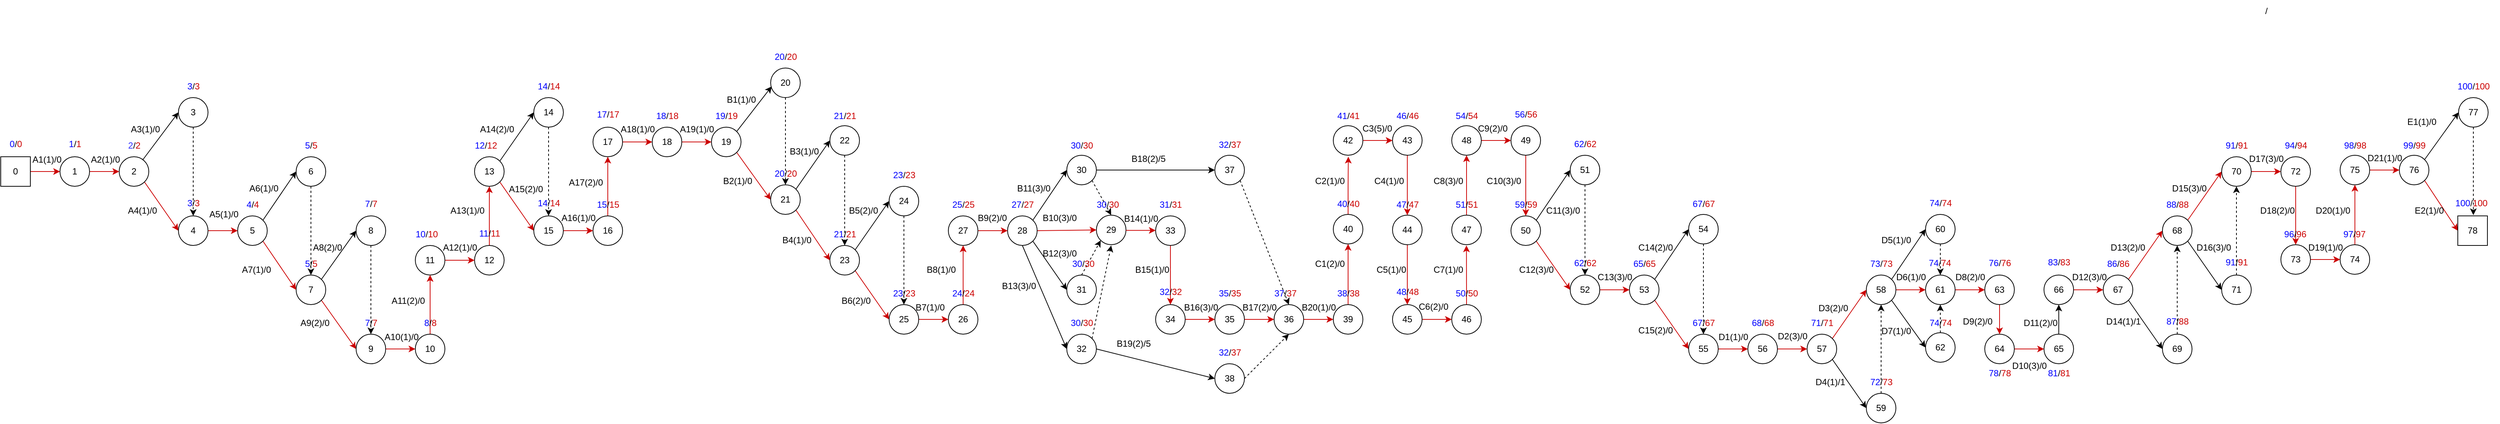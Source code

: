 <mxfile version="24.2.5" type="device">
  <diagram name="Page-1" id="5oSSRpmhrWpadgZZW0cs">
    <mxGraphModel dx="482" dy="282" grid="1" gridSize="10" guides="1" tooltips="1" connect="1" arrows="1" fold="1" page="1" pageScale="1" pageWidth="850" pageHeight="1100" math="0" shadow="0">
      <root>
        <mxCell id="0" />
        <mxCell id="1" parent="0" />
        <mxCell id="t38KisBEw0-XXumSd1B3-4" style="rounded=0;orthogonalLoop=1;jettySize=auto;html=1;entryX=0;entryY=0.5;entryDx=0;entryDy=0;strokeColor=#CC0000;" parent="1" source="t38KisBEw0-XXumSd1B3-1" target="t38KisBEw0-XXumSd1B3-3" edge="1">
          <mxGeometry relative="1" as="geometry" />
        </mxCell>
        <mxCell id="t38KisBEw0-XXumSd1B3-1" value="0" style="whiteSpace=wrap;html=1;aspect=fixed;" parent="1" vertex="1">
          <mxGeometry x="40" y="240" width="40" height="40" as="geometry" />
        </mxCell>
        <mxCell id="t38KisBEw0-XXumSd1B3-7" style="rounded=0;orthogonalLoop=1;jettySize=auto;html=1;exitX=1;exitY=0.5;exitDx=0;exitDy=0;entryX=0;entryY=0.5;entryDx=0;entryDy=0;strokeColor=#CC0000;" parent="1" source="t38KisBEw0-XXumSd1B3-3" target="t38KisBEw0-XXumSd1B3-5" edge="1">
          <mxGeometry relative="1" as="geometry" />
        </mxCell>
        <mxCell id="t38KisBEw0-XXumSd1B3-3" value="1" style="ellipse;whiteSpace=wrap;html=1;aspect=fixed;" parent="1" vertex="1">
          <mxGeometry x="120" y="240" width="40" height="40" as="geometry" />
        </mxCell>
        <mxCell id="t38KisBEw0-XXumSd1B3-10" style="rounded=0;orthogonalLoop=1;jettySize=auto;html=1;entryX=0;entryY=0.5;entryDx=0;entryDy=0;" parent="1" source="t38KisBEw0-XXumSd1B3-5" target="t38KisBEw0-XXumSd1B3-9" edge="1">
          <mxGeometry relative="1" as="geometry" />
        </mxCell>
        <mxCell id="t38KisBEw0-XXumSd1B3-11" style="rounded=0;orthogonalLoop=1;jettySize=auto;html=1;exitX=1;exitY=1;exitDx=0;exitDy=0;entryX=0;entryY=0.5;entryDx=0;entryDy=0;strokeColor=#CC0000;" parent="1" source="t38KisBEw0-XXumSd1B3-5" target="t38KisBEw0-XXumSd1B3-8" edge="1">
          <mxGeometry relative="1" as="geometry" />
        </mxCell>
        <mxCell id="t38KisBEw0-XXumSd1B3-5" value="2" style="ellipse;whiteSpace=wrap;html=1;aspect=fixed;" parent="1" vertex="1">
          <mxGeometry x="200" y="240" width="40" height="40" as="geometry" />
        </mxCell>
        <mxCell id="t38KisBEw0-XXumSd1B3-6" value="A1(1)/0" style="text;html=1;align=center;verticalAlign=middle;resizable=0;points=[];autosize=1;strokeColor=none;fillColor=none;" parent="1" vertex="1">
          <mxGeometry x="72" y="229" width="60" height="30" as="geometry" />
        </mxCell>
        <mxCell id="t38KisBEw0-XXumSd1B3-16" style="rounded=0;orthogonalLoop=1;jettySize=auto;html=1;exitX=1;exitY=0.5;exitDx=0;exitDy=0;entryX=0;entryY=0.5;entryDx=0;entryDy=0;strokeColor=#CC0000;" parent="1" source="t38KisBEw0-XXumSd1B3-8" target="t38KisBEw0-XXumSd1B3-15" edge="1">
          <mxGeometry relative="1" as="geometry" />
        </mxCell>
        <mxCell id="t38KisBEw0-XXumSd1B3-8" value="4" style="ellipse;whiteSpace=wrap;html=1;aspect=fixed;" parent="1" vertex="1">
          <mxGeometry x="280" y="320" width="40" height="40" as="geometry" />
        </mxCell>
        <mxCell id="t38KisBEw0-XXumSd1B3-12" style="rounded=0;orthogonalLoop=1;jettySize=auto;html=1;exitX=0.5;exitY=1;exitDx=0;exitDy=0;entryX=0.5;entryY=0;entryDx=0;entryDy=0;dashed=1;" parent="1" source="t38KisBEw0-XXumSd1B3-9" target="t38KisBEw0-XXumSd1B3-8" edge="1">
          <mxGeometry relative="1" as="geometry" />
        </mxCell>
        <mxCell id="t38KisBEw0-XXumSd1B3-9" value="3" style="ellipse;whiteSpace=wrap;html=1;aspect=fixed;" parent="1" vertex="1">
          <mxGeometry x="280" y="160" width="40" height="40" as="geometry" />
        </mxCell>
        <mxCell id="t38KisBEw0-XXumSd1B3-32" style="rounded=0;orthogonalLoop=1;jettySize=auto;html=1;exitX=1;exitY=0;exitDx=0;exitDy=0;entryX=0;entryY=0.5;entryDx=0;entryDy=0;" parent="1" source="t38KisBEw0-XXumSd1B3-13" target="t38KisBEw0-XXumSd1B3-31" edge="1">
          <mxGeometry relative="1" as="geometry" />
        </mxCell>
        <mxCell id="t38KisBEw0-XXumSd1B3-33" style="rounded=0;orthogonalLoop=1;jettySize=auto;html=1;exitX=1;exitY=1;exitDx=0;exitDy=0;entryX=0;entryY=0.5;entryDx=0;entryDy=0;strokeColor=#CC0000;" parent="1" source="t38KisBEw0-XXumSd1B3-13" target="t38KisBEw0-XXumSd1B3-29" edge="1">
          <mxGeometry relative="1" as="geometry" />
        </mxCell>
        <mxCell id="t38KisBEw0-XXumSd1B3-13" value="7" style="ellipse;whiteSpace=wrap;html=1;aspect=fixed;" parent="1" vertex="1">
          <mxGeometry x="439" y="400" width="40" height="40" as="geometry" />
        </mxCell>
        <mxCell id="t38KisBEw0-XXumSd1B3-18" style="rounded=0;orthogonalLoop=1;jettySize=auto;html=1;exitX=1;exitY=1;exitDx=0;exitDy=0;entryX=0;entryY=0.5;entryDx=0;entryDy=0;strokeColor=#CC0000;" parent="1" source="t38KisBEw0-XXumSd1B3-15" target="t38KisBEw0-XXumSd1B3-13" edge="1">
          <mxGeometry relative="1" as="geometry" />
        </mxCell>
        <mxCell id="t38KisBEw0-XXumSd1B3-74" style="edgeStyle=none;rounded=0;orthogonalLoop=1;jettySize=auto;html=1;exitX=1;exitY=0;exitDx=0;exitDy=0;entryX=0;entryY=0.5;entryDx=0;entryDy=0;" parent="1" source="t38KisBEw0-XXumSd1B3-15" target="t38KisBEw0-XXumSd1B3-72" edge="1">
          <mxGeometry relative="1" as="geometry" />
        </mxCell>
        <mxCell id="t38KisBEw0-XXumSd1B3-15" value="5" style="ellipse;whiteSpace=wrap;html=1;aspect=fixed;" parent="1" vertex="1">
          <mxGeometry x="360" y="320" width="40" height="40" as="geometry" />
        </mxCell>
        <mxCell id="t38KisBEw0-XXumSd1B3-19" value="A2(1)/0" style="text;html=1;align=center;verticalAlign=middle;resizable=0;points=[];autosize=1;strokeColor=none;fillColor=none;" parent="1" vertex="1">
          <mxGeometry x="151" y="229" width="60" height="30" as="geometry" />
        </mxCell>
        <mxCell id="t38KisBEw0-XXumSd1B3-23" value="A3(1)/0" style="text;html=1;align=center;verticalAlign=middle;resizable=0;points=[];autosize=1;strokeColor=none;fillColor=none;rotation=0;" parent="1" vertex="1">
          <mxGeometry x="205" y="188" width="60" height="30" as="geometry" />
        </mxCell>
        <mxCell id="t38KisBEw0-XXumSd1B3-24" value="A4(1)/0" style="text;html=1;align=center;verticalAlign=middle;resizable=0;points=[];autosize=1;strokeColor=none;fillColor=none;" parent="1" vertex="1">
          <mxGeometry x="201" y="298" width="60" height="30" as="geometry" />
        </mxCell>
        <mxCell id="t38KisBEw0-XXumSd1B3-25" value="A5(1)/0" style="text;html=1;align=center;verticalAlign=middle;resizable=0;points=[];autosize=1;strokeColor=none;fillColor=none;" parent="1" vertex="1">
          <mxGeometry x="311" y="303" width="60" height="30" as="geometry" />
        </mxCell>
        <mxCell id="t38KisBEw0-XXumSd1B3-26" value="A6(1)/0" style="text;html=1;align=center;verticalAlign=middle;resizable=0;points=[];autosize=1;strokeColor=none;fillColor=none;" parent="1" vertex="1">
          <mxGeometry x="365" y="268" width="60" height="30" as="geometry" />
        </mxCell>
        <mxCell id="t38KisBEw0-XXumSd1B3-27" value="A7(1)/0" style="text;html=1;align=center;verticalAlign=middle;resizable=0;points=[];autosize=1;strokeColor=none;fillColor=none;" parent="1" vertex="1">
          <mxGeometry x="355" y="378" width="60" height="30" as="geometry" />
        </mxCell>
        <mxCell id="t38KisBEw0-XXumSd1B3-37" style="rounded=0;orthogonalLoop=1;jettySize=auto;html=1;exitX=1;exitY=0.5;exitDx=0;exitDy=0;entryX=0;entryY=0.5;entryDx=0;entryDy=0;strokeColor=#CC0000;" parent="1" source="t38KisBEw0-XXumSd1B3-29" target="t38KisBEw0-XXumSd1B3-30" edge="1">
          <mxGeometry relative="1" as="geometry" />
        </mxCell>
        <mxCell id="t38KisBEw0-XXumSd1B3-29" value="9" style="ellipse;whiteSpace=wrap;html=1;aspect=fixed;" parent="1" vertex="1">
          <mxGeometry x="520" y="480" width="40" height="40" as="geometry" />
        </mxCell>
        <mxCell id="t38KisBEw0-XXumSd1B3-43" style="rounded=0;orthogonalLoop=1;jettySize=auto;html=1;exitX=0.5;exitY=0;exitDx=0;exitDy=0;entryX=0.5;entryY=1;entryDx=0;entryDy=0;strokeColor=#CC0000;" parent="1" source="t38KisBEw0-XXumSd1B3-30" target="t38KisBEw0-XXumSd1B3-41" edge="1">
          <mxGeometry relative="1" as="geometry" />
        </mxCell>
        <mxCell id="t38KisBEw0-XXumSd1B3-30" value="10" style="ellipse;whiteSpace=wrap;html=1;aspect=fixed;" parent="1" vertex="1">
          <mxGeometry x="600" y="480" width="40" height="40" as="geometry" />
        </mxCell>
        <mxCell id="t38KisBEw0-XXumSd1B3-36" style="rounded=0;orthogonalLoop=1;jettySize=auto;html=1;exitX=0.5;exitY=1;exitDx=0;exitDy=0;entryX=0.5;entryY=0;entryDx=0;entryDy=0;dashed=1;" parent="1" source="t38KisBEw0-XXumSd1B3-31" target="t38KisBEw0-XXumSd1B3-29" edge="1">
          <mxGeometry relative="1" as="geometry" />
        </mxCell>
        <mxCell id="t38KisBEw0-XXumSd1B3-31" value="8" style="ellipse;whiteSpace=wrap;html=1;aspect=fixed;" parent="1" vertex="1">
          <mxGeometry x="520" y="320" width="40" height="40" as="geometry" />
        </mxCell>
        <mxCell id="t38KisBEw0-XXumSd1B3-34" value="A8(2)/0" style="text;html=1;align=center;verticalAlign=middle;resizable=0;points=[];autosize=1;strokeColor=none;fillColor=none;" parent="1" vertex="1">
          <mxGeometry x="451" y="348" width="60" height="30" as="geometry" />
        </mxCell>
        <mxCell id="t38KisBEw0-XXumSd1B3-35" value="A9(2)/0" style="text;html=1;align=center;verticalAlign=middle;resizable=0;points=[];autosize=1;strokeColor=none;fillColor=none;" parent="1" vertex="1">
          <mxGeometry x="434" y="450" width="60" height="30" as="geometry" />
        </mxCell>
        <mxCell id="t38KisBEw0-XXumSd1B3-38" value="A10(1&lt;span style=&quot;color: rgba(0, 0, 0, 0); font-family: monospace; font-size: 0px; text-align: start;&quot;&gt;3&lt;/span&gt;&lt;span style=&quot;color: rgba(0, 0, 0, 0); font-family: monospace; font-size: 0px; text-align: start;&quot;&gt;CmxGraphModel%3E%3Croot%3E%3CmxCell%20id%3D%220%22%2F%3E%3CmxCell%20id%3D%221%22%20parent%3D%220%22%2F%3E%3CmxCell%20id%3D%222%22%20value%3D%22%22%20style%3D%22ellipse%3BwhiteSpace%3Dwrap%3Bhtml%3D1%3Baspect%3Dfixed%3B%22%20vertex%3D%221%22%20parent%3D%221%22%3E%3CmxGeometry%20x%3D%22280%22%20y%3D%22240%22%20width%3D%2240%22%20height%3D%2240%22%20as%3D%22geometry%22%2F%3E%3C%2FmxCell%3E%3C%2Froot%3E%3C%2FmxGraphModel%3E&lt;/span&gt;&lt;span style=&quot;color: rgba(0, 0, 0, 0); font-family: monospace; font-size: 0px; text-align: start;&quot;&gt;%3CmxGraphModel%3E%3Croot%3E%3CmxCell%20id%3D%220%22%2F%3E%3CmxCell%20id%3D%221%22%20parent%3D%220%22%2F%3E%3CmxCell%20id%3D%222%22%20value%3D%22%22%20style%3D%22ellipse%3BwhiteSpace%3Dwrap%3Bhtml%3D1%3Baspect%3Dfixed%3B%22%20vertex%3D%221%22%20parent%3D%221%22%3E%3CmxGeometry%20x%3D%22280%22%20y%3D%22240%22%20width%3D%2240%22%20height%3D%2240%22%20as%3D%22geometry%22%2F%3E%3C%2FmxCell%3E%3C%2Froot%3E%3C%2FmxGraphModel%3E&lt;/span&gt;&lt;span style=&quot;color: rgba(0, 0, 0, 0); font-family: monospace; font-size: 0px; text-align: start;&quot;&gt;%3CmxGraphModel%3E%3Croot%3E%3CmxCell%20id%3D%220%22%2F%3E%3CmxCell%20id%3D%221%22%20parent%3D%220%22%2F%3E%3CmxCell%20id%3D%222%22%20value%3D%22%22%20style%3D%22ellipse%3BwhiteSpace%3Dwrap%3Bhtml%3D1%3Baspect%3Dfixed%3B%22%20vertex%3D%221%22%20parent%3D%221%22%3E%3CmxGeometry%20x%3D%22280%22%20y%3D%22240%22%20width%3D%2240%22%20height%3D%2240%22%20as%3D%22geometry%22%2F%3E%3C%2FmxCell%3E%3C%2Froot%3E%3C%2FmxGraphModel%3E&lt;/span&gt;)/0" style="text;html=1;align=center;verticalAlign=middle;resizable=0;points=[];autosize=1;strokeColor=none;fillColor=none;" parent="1" vertex="1">
          <mxGeometry x="546" y="469" width="70" height="30" as="geometry" />
        </mxCell>
        <mxCell id="t38KisBEw0-XXumSd1B3-47" style="rounded=0;orthogonalLoop=1;jettySize=auto;html=1;exitX=0.5;exitY=0;exitDx=0;exitDy=0;entryX=0.5;entryY=1;entryDx=0;entryDy=0;strokeColor=#CC0000;" parent="1" source="t38KisBEw0-XXumSd1B3-39" target="t38KisBEw0-XXumSd1B3-40" edge="1">
          <mxGeometry relative="1" as="geometry" />
        </mxCell>
        <mxCell id="t38KisBEw0-XXumSd1B3-39" value="12" style="ellipse;whiteSpace=wrap;html=1;aspect=fixed;" parent="1" vertex="1">
          <mxGeometry x="680" y="360" width="40" height="40" as="geometry" />
        </mxCell>
        <mxCell id="t38KisBEw0-XXumSd1B3-52" style="rounded=0;orthogonalLoop=1;jettySize=auto;html=1;exitX=1;exitY=0;exitDx=0;exitDy=0;entryX=0;entryY=0.5;entryDx=0;entryDy=0;" parent="1" source="t38KisBEw0-XXumSd1B3-40" target="t38KisBEw0-XXumSd1B3-49" edge="1">
          <mxGeometry relative="1" as="geometry" />
        </mxCell>
        <mxCell id="t38KisBEw0-XXumSd1B3-53" style="rounded=0;orthogonalLoop=1;jettySize=auto;html=1;exitX=1;exitY=1;exitDx=0;exitDy=0;entryX=0;entryY=0.5;entryDx=0;entryDy=0;strokeColor=#CC0000;" parent="1" source="t38KisBEw0-XXumSd1B3-40" target="t38KisBEw0-XXumSd1B3-51" edge="1">
          <mxGeometry relative="1" as="geometry" />
        </mxCell>
        <mxCell id="t38KisBEw0-XXumSd1B3-40" value="13" style="ellipse;whiteSpace=wrap;html=1;aspect=fixed;" parent="1" vertex="1">
          <mxGeometry x="680" y="240" width="40" height="40" as="geometry" />
        </mxCell>
        <mxCell id="t38KisBEw0-XXumSd1B3-44" style="rounded=0;orthogonalLoop=1;jettySize=auto;html=1;exitX=1;exitY=0.5;exitDx=0;exitDy=0;entryX=0;entryY=0.5;entryDx=0;entryDy=0;strokeColor=#CC0000;" parent="1" source="t38KisBEw0-XXumSd1B3-41" target="t38KisBEw0-XXumSd1B3-39" edge="1">
          <mxGeometry relative="1" as="geometry" />
        </mxCell>
        <mxCell id="t38KisBEw0-XXumSd1B3-41" value="11" style="ellipse;whiteSpace=wrap;html=1;aspect=fixed;" parent="1" vertex="1">
          <mxGeometry x="600" y="360" width="40" height="40" as="geometry" />
        </mxCell>
        <mxCell id="t38KisBEw0-XXumSd1B3-45" value="A11(2)/0" style="text;html=1;align=center;verticalAlign=middle;resizable=0;points=[];autosize=1;strokeColor=none;fillColor=none;" parent="1" vertex="1">
          <mxGeometry x="555" y="420" width="70" height="30" as="geometry" />
        </mxCell>
        <mxCell id="t38KisBEw0-XXumSd1B3-46" value="A12(1)/0" style="text;html=1;align=center;verticalAlign=middle;resizable=0;points=[];autosize=1;strokeColor=none;fillColor=none;" parent="1" vertex="1">
          <mxGeometry x="625" y="348" width="70" height="30" as="geometry" />
        </mxCell>
        <mxCell id="t38KisBEw0-XXumSd1B3-48" value="A13(1)/0" style="text;html=1;align=center;verticalAlign=middle;resizable=0;points=[];autosize=1;strokeColor=none;fillColor=none;" parent="1" vertex="1">
          <mxGeometry x="635" y="298" width="70" height="30" as="geometry" />
        </mxCell>
        <mxCell id="t38KisBEw0-XXumSd1B3-56" style="rounded=0;orthogonalLoop=1;jettySize=auto;html=1;exitX=0.5;exitY=1;exitDx=0;exitDy=0;entryX=0.5;entryY=0;entryDx=0;entryDy=0;dashed=1;" parent="1" source="t38KisBEw0-XXumSd1B3-49" target="t38KisBEw0-XXumSd1B3-51" edge="1">
          <mxGeometry relative="1" as="geometry" />
        </mxCell>
        <mxCell id="t38KisBEw0-XXumSd1B3-49" value="14" style="ellipse;whiteSpace=wrap;html=1;aspect=fixed;" parent="1" vertex="1">
          <mxGeometry x="760" y="160" width="40" height="40" as="geometry" />
        </mxCell>
        <mxCell id="t38KisBEw0-XXumSd1B3-63" style="rounded=0;orthogonalLoop=1;jettySize=auto;html=1;exitX=0.5;exitY=0;exitDx=0;exitDy=0;entryX=0.5;entryY=1;entryDx=0;entryDy=0;strokeColor=#CC0000;" parent="1" source="t38KisBEw0-XXumSd1B3-50" target="t38KisBEw0-XXumSd1B3-60" edge="1">
          <mxGeometry relative="1" as="geometry" />
        </mxCell>
        <mxCell id="t38KisBEw0-XXumSd1B3-50" value="16" style="ellipse;whiteSpace=wrap;html=1;aspect=fixed;" parent="1" vertex="1">
          <mxGeometry x="840" y="320" width="40" height="40" as="geometry" />
        </mxCell>
        <mxCell id="t38KisBEw0-XXumSd1B3-57" style="rounded=0;orthogonalLoop=1;jettySize=auto;html=1;exitX=1;exitY=0.5;exitDx=0;exitDy=0;entryX=0;entryY=0.5;entryDx=0;entryDy=0;strokeColor=#CC0000;" parent="1" source="t38KisBEw0-XXumSd1B3-51" target="t38KisBEw0-XXumSd1B3-50" edge="1">
          <mxGeometry relative="1" as="geometry" />
        </mxCell>
        <mxCell id="t38KisBEw0-XXumSd1B3-51" value="15" style="ellipse;whiteSpace=wrap;html=1;aspect=fixed;" parent="1" vertex="1">
          <mxGeometry x="760" y="320" width="40" height="40" as="geometry" />
        </mxCell>
        <mxCell id="t38KisBEw0-XXumSd1B3-54" value="A15(2)/0" style="text;html=1;align=center;verticalAlign=middle;resizable=0;points=[];autosize=1;strokeColor=none;fillColor=none;" parent="1" vertex="1">
          <mxGeometry x="714" y="269" width="70" height="30" as="geometry" />
        </mxCell>
        <mxCell id="t38KisBEw0-XXumSd1B3-55" value="A14(2)/0" style="text;html=1;align=center;verticalAlign=middle;resizable=0;points=[];autosize=1;strokeColor=none;fillColor=none;" parent="1" vertex="1">
          <mxGeometry x="675" y="188" width="70" height="30" as="geometry" />
        </mxCell>
        <mxCell id="t38KisBEw0-XXumSd1B3-58" value="A16(1)/0" style="text;html=1;align=center;verticalAlign=middle;resizable=0;points=[];autosize=1;strokeColor=none;fillColor=none;" parent="1" vertex="1">
          <mxGeometry x="785" y="308" width="70" height="30" as="geometry" />
        </mxCell>
        <mxCell id="t38KisBEw0-XXumSd1B3-64" style="rounded=0;orthogonalLoop=1;jettySize=auto;html=1;exitX=1;exitY=0.5;exitDx=0;exitDy=0;entryX=0;entryY=0.5;entryDx=0;entryDy=0;strokeColor=#CC0000;" parent="1" source="t38KisBEw0-XXumSd1B3-60" target="t38KisBEw0-XXumSd1B3-61" edge="1">
          <mxGeometry relative="1" as="geometry" />
        </mxCell>
        <mxCell id="t38KisBEw0-XXumSd1B3-60" value="17" style="ellipse;whiteSpace=wrap;html=1;aspect=fixed;" parent="1" vertex="1">
          <mxGeometry x="840" y="200" width="40" height="40" as="geometry" />
        </mxCell>
        <mxCell id="t38KisBEw0-XXumSd1B3-65" style="rounded=0;orthogonalLoop=1;jettySize=auto;html=1;exitX=1;exitY=0.5;exitDx=0;exitDy=0;entryX=0;entryY=0.5;entryDx=0;entryDy=0;strokeColor=#CC0000;" parent="1" source="t38KisBEw0-XXumSd1B3-61" target="t38KisBEw0-XXumSd1B3-62" edge="1">
          <mxGeometry relative="1" as="geometry" />
        </mxCell>
        <mxCell id="t38KisBEw0-XXumSd1B3-61" value="18" style="ellipse;whiteSpace=wrap;html=1;aspect=fixed;" parent="1" vertex="1">
          <mxGeometry x="920" y="200" width="40" height="40" as="geometry" />
        </mxCell>
        <mxCell id="t38KisBEw0-XXumSd1B3-80" style="edgeStyle=none;rounded=0;orthogonalLoop=1;jettySize=auto;html=1;exitX=1;exitY=1;exitDx=0;exitDy=0;entryX=0;entryY=0.5;entryDx=0;entryDy=0;strokeColor=#CC0000;" parent="1" source="t38KisBEw0-XXumSd1B3-62" target="t38KisBEw0-XXumSd1B3-78" edge="1">
          <mxGeometry relative="1" as="geometry" />
        </mxCell>
        <mxCell id="t38KisBEw0-XXumSd1B3-62" value="19" style="ellipse;whiteSpace=wrap;html=1;aspect=fixed;" parent="1" vertex="1">
          <mxGeometry x="1000" y="200" width="40" height="40" as="geometry" />
        </mxCell>
        <mxCell id="t38KisBEw0-XXumSd1B3-66" value="A17(2)/0" style="text;html=1;align=center;verticalAlign=middle;resizable=0;points=[];autosize=1;strokeColor=none;fillColor=none;" parent="1" vertex="1">
          <mxGeometry x="795" y="260" width="70" height="30" as="geometry" />
        </mxCell>
        <mxCell id="t38KisBEw0-XXumSd1B3-67" value="A18(1)/0" style="text;html=1;align=center;verticalAlign=middle;resizable=0;points=[];autosize=1;strokeColor=none;fillColor=none;" parent="1" vertex="1">
          <mxGeometry x="865" y="188" width="70" height="30" as="geometry" />
        </mxCell>
        <mxCell id="t38KisBEw0-XXumSd1B3-68" value="A19(1)/0" style="text;html=1;align=center;verticalAlign=middle;resizable=0;points=[];autosize=1;strokeColor=none;fillColor=none;" parent="1" vertex="1">
          <mxGeometry x="945" y="188" width="70" height="30" as="geometry" />
        </mxCell>
        <mxCell id="t38KisBEw0-XXumSd1B3-298" style="edgeStyle=none;rounded=0;orthogonalLoop=1;jettySize=auto;html=1;exitX=0.5;exitY=1;exitDx=0;exitDy=0;entryX=0.5;entryY=0;entryDx=0;entryDy=0;dashed=1;" parent="1" source="t38KisBEw0-XXumSd1B3-72" target="t38KisBEw0-XXumSd1B3-13" edge="1">
          <mxGeometry relative="1" as="geometry" />
        </mxCell>
        <mxCell id="t38KisBEw0-XXumSd1B3-72" value="6" style="ellipse;whiteSpace=wrap;html=1;" parent="1" vertex="1">
          <mxGeometry x="439" y="240" width="40" height="40" as="geometry" />
        </mxCell>
        <mxCell id="t38KisBEw0-XXumSd1B3-83" style="edgeStyle=none;rounded=0;orthogonalLoop=1;jettySize=auto;html=1;exitX=0.5;exitY=1;exitDx=0;exitDy=0;entryX=0.5;entryY=0;entryDx=0;entryDy=0;dashed=1;" parent="1" source="t38KisBEw0-XXumSd1B3-75" target="t38KisBEw0-XXumSd1B3-78" edge="1">
          <mxGeometry relative="1" as="geometry" />
        </mxCell>
        <mxCell id="t38KisBEw0-XXumSd1B3-75" value="20" style="ellipse;whiteSpace=wrap;html=1;aspect=fixed;" parent="1" vertex="1">
          <mxGeometry x="1080" y="120" width="40" height="40" as="geometry" />
        </mxCell>
        <mxCell id="t38KisBEw0-XXumSd1B3-88" style="edgeStyle=none;rounded=0;orthogonalLoop=1;jettySize=auto;html=1;exitX=0.5;exitY=1;exitDx=0;exitDy=0;entryX=0.5;entryY=0;entryDx=0;entryDy=0;dashed=1;" parent="1" source="t38KisBEw0-XXumSd1B3-76" target="t38KisBEw0-XXumSd1B3-77" edge="1">
          <mxGeometry relative="1" as="geometry" />
        </mxCell>
        <mxCell id="t38KisBEw0-XXumSd1B3-76" value="22" style="ellipse;whiteSpace=wrap;html=1;aspect=fixed;" parent="1" vertex="1">
          <mxGeometry x="1160" y="198" width="40" height="40" as="geometry" />
        </mxCell>
        <mxCell id="t38KisBEw0-XXumSd1B3-91" style="edgeStyle=none;rounded=0;orthogonalLoop=1;jettySize=auto;html=1;exitX=1;exitY=0;exitDx=0;exitDy=0;entryX=0;entryY=0.5;entryDx=0;entryDy=0;" parent="1" source="t38KisBEw0-XXumSd1B3-77" target="t38KisBEw0-XXumSd1B3-90" edge="1">
          <mxGeometry relative="1" as="geometry" />
        </mxCell>
        <mxCell id="t38KisBEw0-XXumSd1B3-92" style="edgeStyle=none;rounded=0;orthogonalLoop=1;jettySize=auto;html=1;exitX=1;exitY=1;exitDx=0;exitDy=0;entryX=0;entryY=0.5;entryDx=0;entryDy=0;strokeColor=#CC0000;" parent="1" source="t38KisBEw0-XXumSd1B3-77" target="t38KisBEw0-XXumSd1B3-89" edge="1">
          <mxGeometry relative="1" as="geometry" />
        </mxCell>
        <mxCell id="t38KisBEw0-XXumSd1B3-77" value="23" style="ellipse;whiteSpace=wrap;html=1;aspect=fixed;" parent="1" vertex="1">
          <mxGeometry x="1160" y="360" width="40" height="40" as="geometry" />
        </mxCell>
        <mxCell id="t38KisBEw0-XXumSd1B3-84" style="edgeStyle=none;rounded=0;orthogonalLoop=1;jettySize=auto;html=1;exitX=1;exitY=0;exitDx=0;exitDy=0;entryX=0;entryY=0.5;entryDx=0;entryDy=0;" parent="1" source="t38KisBEw0-XXumSd1B3-78" target="t38KisBEw0-XXumSd1B3-76" edge="1">
          <mxGeometry relative="1" as="geometry" />
        </mxCell>
        <mxCell id="t38KisBEw0-XXumSd1B3-85" style="edgeStyle=none;rounded=0;orthogonalLoop=1;jettySize=auto;html=1;exitX=1;exitY=1;exitDx=0;exitDy=0;entryX=0;entryY=0.5;entryDx=0;entryDy=0;strokeColor=#CC0000;" parent="1" source="t38KisBEw0-XXumSd1B3-78" target="t38KisBEw0-XXumSd1B3-77" edge="1">
          <mxGeometry relative="1" as="geometry" />
        </mxCell>
        <mxCell id="t38KisBEw0-XXumSd1B3-78" value="21" style="ellipse;whiteSpace=wrap;html=1;aspect=fixed;" parent="1" vertex="1">
          <mxGeometry x="1080" y="278" width="40" height="40" as="geometry" />
        </mxCell>
        <mxCell id="t38KisBEw0-XXumSd1B3-79" style="edgeStyle=none;rounded=0;orthogonalLoop=1;jettySize=auto;html=1;exitX=1;exitY=0;exitDx=0;exitDy=0;entryX=0.033;entryY=0.624;entryDx=0;entryDy=0;entryPerimeter=0;" parent="1" source="t38KisBEw0-XXumSd1B3-62" target="t38KisBEw0-XXumSd1B3-75" edge="1">
          <mxGeometry relative="1" as="geometry" />
        </mxCell>
        <mxCell id="t38KisBEw0-XXumSd1B3-81" value="B1(1)/0" style="text;html=1;align=center;verticalAlign=middle;resizable=0;points=[];autosize=1;strokeColor=none;fillColor=none;" parent="1" vertex="1">
          <mxGeometry x="1010" y="148" width="60" height="30" as="geometry" />
        </mxCell>
        <mxCell id="t38KisBEw0-XXumSd1B3-82" value="B2(1)/0" style="text;html=1;align=center;verticalAlign=middle;resizable=0;points=[];autosize=1;strokeColor=none;fillColor=none;" parent="1" vertex="1">
          <mxGeometry x="1005" y="258" width="60" height="30" as="geometry" />
        </mxCell>
        <mxCell id="t38KisBEw0-XXumSd1B3-86" value="B3(1)/0" style="text;html=1;align=center;verticalAlign=middle;resizable=0;points=[];autosize=1;strokeColor=none;fillColor=none;" parent="1" vertex="1">
          <mxGeometry x="1095" y="218" width="60" height="30" as="geometry" />
        </mxCell>
        <mxCell id="t38KisBEw0-XXumSd1B3-87" value="B4(1)/0" style="text;html=1;align=center;verticalAlign=middle;resizable=0;points=[];autosize=1;strokeColor=none;fillColor=none;" parent="1" vertex="1">
          <mxGeometry x="1085" y="338" width="60" height="30" as="geometry" />
        </mxCell>
        <mxCell id="t38KisBEw0-XXumSd1B3-100" style="edgeStyle=none;rounded=0;orthogonalLoop=1;jettySize=auto;html=1;exitX=1;exitY=0.5;exitDx=0;exitDy=0;entryX=0;entryY=0.5;entryDx=0;entryDy=0;strokeColor=#CC0000;" parent="1" source="t38KisBEw0-XXumSd1B3-89" target="t38KisBEw0-XXumSd1B3-99" edge="1">
          <mxGeometry relative="1" as="geometry" />
        </mxCell>
        <mxCell id="t38KisBEw0-XXumSd1B3-89" value="25" style="ellipse;whiteSpace=wrap;html=1;aspect=fixed;" parent="1" vertex="1">
          <mxGeometry x="1240" y="440" width="40" height="40" as="geometry" />
        </mxCell>
        <mxCell id="t38KisBEw0-XXumSd1B3-95" style="edgeStyle=none;rounded=0;orthogonalLoop=1;jettySize=auto;html=1;exitX=0.5;exitY=1;exitDx=0;exitDy=0;entryX=0.5;entryY=0;entryDx=0;entryDy=0;dashed=1;" parent="1" source="t38KisBEw0-XXumSd1B3-90" target="t38KisBEw0-XXumSd1B3-89" edge="1">
          <mxGeometry relative="1" as="geometry" />
        </mxCell>
        <mxCell id="t38KisBEw0-XXumSd1B3-90" value="24" style="ellipse;whiteSpace=wrap;html=1;aspect=fixed;" parent="1" vertex="1">
          <mxGeometry x="1240" y="280" width="40" height="40" as="geometry" />
        </mxCell>
        <mxCell id="t38KisBEw0-XXumSd1B3-93" value="B5(2)/0" style="text;html=1;align=center;verticalAlign=middle;resizable=0;points=[];autosize=1;strokeColor=none;fillColor=none;" parent="1" vertex="1">
          <mxGeometry x="1175" y="298" width="60" height="30" as="geometry" />
        </mxCell>
        <mxCell id="t38KisBEw0-XXumSd1B3-94" value="B6(2)/0" style="text;html=1;align=center;verticalAlign=middle;resizable=0;points=[];autosize=1;strokeColor=none;fillColor=none;" parent="1" vertex="1">
          <mxGeometry x="1165" y="420" width="60" height="30" as="geometry" />
        </mxCell>
        <mxCell id="t38KisBEw0-XXumSd1B3-111" style="edgeStyle=none;rounded=0;orthogonalLoop=1;jettySize=auto;html=1;exitX=1;exitY=0;exitDx=0;exitDy=0;entryX=0;entryY=0.5;entryDx=0;entryDy=0;" parent="1" source="t38KisBEw0-XXumSd1B3-96" target="t38KisBEw0-XXumSd1B3-97" edge="1">
          <mxGeometry relative="1" as="geometry" />
        </mxCell>
        <mxCell id="t38KisBEw0-XXumSd1B3-117" style="edgeStyle=none;rounded=0;orthogonalLoop=1;jettySize=auto;html=1;exitX=1;exitY=1;exitDx=0;exitDy=0;entryX=0;entryY=0.5;entryDx=0;entryDy=0;" parent="1" source="t38KisBEw0-XXumSd1B3-96" target="t38KisBEw0-XXumSd1B3-106" edge="1">
          <mxGeometry relative="1" as="geometry" />
        </mxCell>
        <mxCell id="t38KisBEw0-XXumSd1B3-118" style="edgeStyle=none;rounded=0;orthogonalLoop=1;jettySize=auto;html=1;exitX=0.5;exitY=1;exitDx=0;exitDy=0;entryX=0;entryY=0.5;entryDx=0;entryDy=0;" parent="1" source="t38KisBEw0-XXumSd1B3-96" target="t38KisBEw0-XXumSd1B3-109" edge="1">
          <mxGeometry relative="1" as="geometry" />
        </mxCell>
        <mxCell id="t38KisBEw0-XXumSd1B3-135" style="edgeStyle=none;rounded=0;orthogonalLoop=1;jettySize=auto;html=1;exitX=1;exitY=0.5;exitDx=0;exitDy=0;entryX=0;entryY=0.5;entryDx=0;entryDy=0;strokeColor=#CC0000;" parent="1" source="t38KisBEw0-XXumSd1B3-96" target="t38KisBEw0-XXumSd1B3-107" edge="1">
          <mxGeometry relative="1" as="geometry" />
        </mxCell>
        <mxCell id="t38KisBEw0-XXumSd1B3-96" value="28" style="ellipse;whiteSpace=wrap;html=1;aspect=fixed;" parent="1" vertex="1">
          <mxGeometry x="1400" y="320" width="40" height="40" as="geometry" />
        </mxCell>
        <mxCell id="t38KisBEw0-XXumSd1B3-127" style="edgeStyle=none;rounded=0;orthogonalLoop=1;jettySize=auto;html=1;exitX=1;exitY=1;exitDx=0;exitDy=0;entryX=0.5;entryY=0;entryDx=0;entryDy=0;dashed=1;" parent="1" source="t38KisBEw0-XXumSd1B3-97" target="t38KisBEw0-XXumSd1B3-107" edge="1">
          <mxGeometry relative="1" as="geometry" />
        </mxCell>
        <mxCell id="t38KisBEw0-XXumSd1B3-181" style="edgeStyle=none;rounded=0;orthogonalLoop=1;jettySize=auto;html=1;exitX=1;exitY=0.5;exitDx=0;exitDy=0;entryX=0;entryY=0.5;entryDx=0;entryDy=0;" parent="1" source="t38KisBEw0-XXumSd1B3-97" target="t38KisBEw0-XXumSd1B3-144" edge="1">
          <mxGeometry relative="1" as="geometry" />
        </mxCell>
        <mxCell id="t38KisBEw0-XXumSd1B3-97" value="30" style="ellipse;whiteSpace=wrap;html=1;aspect=fixed;" parent="1" vertex="1">
          <mxGeometry x="1480" y="238" width="40" height="40" as="geometry" />
        </mxCell>
        <mxCell id="t38KisBEw0-XXumSd1B3-104" style="edgeStyle=none;rounded=0;orthogonalLoop=1;jettySize=auto;html=1;exitX=1;exitY=0.5;exitDx=0;exitDy=0;strokeColor=#CC0000;" parent="1" source="t38KisBEw0-XXumSd1B3-98" edge="1">
          <mxGeometry relative="1" as="geometry">
            <mxPoint x="1400" y="340" as="targetPoint" />
          </mxGeometry>
        </mxCell>
        <mxCell id="t38KisBEw0-XXumSd1B3-98" value="27" style="ellipse;whiteSpace=wrap;html=1;aspect=fixed;" parent="1" vertex="1">
          <mxGeometry x="1320" y="320" width="40" height="40" as="geometry" />
        </mxCell>
        <mxCell id="t38KisBEw0-XXumSd1B3-102" style="edgeStyle=none;rounded=0;orthogonalLoop=1;jettySize=auto;html=1;exitX=0.5;exitY=0;exitDx=0;exitDy=0;entryX=0.5;entryY=1;entryDx=0;entryDy=0;strokeColor=#CC0000;" parent="1" source="t38KisBEw0-XXumSd1B3-99" target="t38KisBEw0-XXumSd1B3-98" edge="1">
          <mxGeometry relative="1" as="geometry" />
        </mxCell>
        <mxCell id="t38KisBEw0-XXumSd1B3-99" value="26" style="ellipse;whiteSpace=wrap;html=1;aspect=fixed;" parent="1" vertex="1">
          <mxGeometry x="1320" y="440" width="40" height="40" as="geometry" />
        </mxCell>
        <mxCell id="t38KisBEw0-XXumSd1B3-101" value="B7(1)/0" style="text;html=1;align=center;verticalAlign=middle;resizable=0;points=[];autosize=1;strokeColor=none;fillColor=none;" parent="1" vertex="1">
          <mxGeometry x="1265" y="429" width="60" height="30" as="geometry" />
        </mxCell>
        <mxCell id="t38KisBEw0-XXumSd1B3-103" value="B8(1)/0" style="text;html=1;align=center;verticalAlign=middle;resizable=0;points=[];autosize=1;strokeColor=none;fillColor=none;" parent="1" vertex="1">
          <mxGeometry x="1280" y="378" width="60" height="30" as="geometry" />
        </mxCell>
        <mxCell id="t38KisBEw0-XXumSd1B3-106" value="31" style="ellipse;whiteSpace=wrap;html=1;aspect=fixed;" parent="1" vertex="1">
          <mxGeometry x="1480" y="400" width="40" height="40" as="geometry" />
        </mxCell>
        <mxCell id="t38KisBEw0-XXumSd1B3-107" value="29" style="ellipse;whiteSpace=wrap;html=1;aspect=fixed;" parent="1" vertex="1">
          <mxGeometry x="1520" y="319" width="40" height="40" as="geometry" />
        </mxCell>
        <mxCell id="t38KisBEw0-XXumSd1B3-136" style="edgeStyle=none;rounded=0;orthogonalLoop=1;jettySize=auto;html=1;exitX=1;exitY=0;exitDx=0;exitDy=0;dashed=1;" parent="1" source="t38KisBEw0-XXumSd1B3-109" edge="1">
          <mxGeometry relative="1" as="geometry">
            <mxPoint x="1540" y="360" as="targetPoint" />
          </mxGeometry>
        </mxCell>
        <mxCell id="t38KisBEw0-XXumSd1B3-155" style="edgeStyle=none;rounded=0;orthogonalLoop=1;jettySize=auto;html=1;exitX=1;exitY=0.5;exitDx=0;exitDy=0;entryX=0;entryY=0.5;entryDx=0;entryDy=0;" parent="1" source="t38KisBEw0-XXumSd1B3-109" target="t38KisBEw0-XXumSd1B3-154" edge="1">
          <mxGeometry relative="1" as="geometry" />
        </mxCell>
        <mxCell id="t38KisBEw0-XXumSd1B3-109" value="32" style="ellipse;whiteSpace=wrap;html=1;aspect=fixed;" parent="1" vertex="1">
          <mxGeometry x="1480" y="480" width="40" height="40" as="geometry" />
        </mxCell>
        <mxCell id="t38KisBEw0-XXumSd1B3-110" value="B9(2)/0" style="text;html=1;align=center;verticalAlign=middle;resizable=0;points=[];autosize=1;strokeColor=none;fillColor=none;" parent="1" vertex="1">
          <mxGeometry x="1349" y="308" width="60" height="30" as="geometry" />
        </mxCell>
        <mxCell id="t38KisBEw0-XXumSd1B3-119" value="B11(3)/0" style="text;html=1;align=center;verticalAlign=middle;resizable=0;points=[];autosize=1;strokeColor=none;fillColor=none;" parent="1" vertex="1">
          <mxGeometry x="1400" y="268" width="70" height="30" as="geometry" />
        </mxCell>
        <mxCell id="t38KisBEw0-XXumSd1B3-120" value="B10(3&lt;span style=&quot;color: rgba(0, 0, 0, 0); font-family: monospace; font-size: 0px; text-align: start;&quot;&gt;%3CmxGraphModel%3E%3Croot%3E%3CmxCell%20id%3D%220%22%2F%3E%3CmxCell%20id%3D%221%22%20parent%3D%220%22%2F%3E%3CmxCell%20id%3D%222%22%20value%3D%22%26lt%3Bfont%20color%3D%26quot%3B%230000ff%26quot%3B%26gt%3B32%26lt%3B%2Ffont%26gt%3B%2F%26lt%3Bfont%20color%3D%26quot%3B%23cc0000%26quot%3B%26gt%3B32%26lt%3B%2Ffont%26gt%3B%22%20style%3D%22text%3Bhtml%3D1%3Balign%3Dcenter%3BverticalAlign%3Dmiddle%3Bresizable%3D0%3Bpoints%3D%5B%5D%3Bautosize%3D1%3BstrokeColor%3Dnone%3BfillColor%3Dnone%3B%22%20vertex%3D%221%22%20parent%3D%221%22%3E%3CmxGeometry%20x%3D%221675%22%20y%3D%22490%22%20width%3D%2250%22%20height%3D%2230%22%20as%3D%22geometry%22%2F%3E%3C%2FmxCell%3E%3C%2Froot%3E%3C%2FmxGraphModel%3E&lt;/span&gt;)/0&lt;span style=&quot;color: rgba(0, 0, 0, 0); font-family: monospace; font-size: 0px; text-align: start;&quot;&gt;%3CmxGraphModel%3E%3Croot%3E%3CmxCell%20id%3D%220%22%2F%3E%3CmxCell%20id%3D%221%22%20parent%3D%220%22%2F%3E%3CmxCell%20id%3D%222%22%20value%3D%22%26lt%3Bfont%20color%3D%26quot%3B%230000ff%26quot%3B%26gt%3B32%26lt%3B%2Ffont%26gt%3B%2F%26lt%3Bfont%20color%3D%26quot%3B%23cc0000%26quot%3B%26gt%3B32%26lt%3B%2Ffont%26gt%3B%22%20style%3D%22text%3Bhtml%3D1%3Balign%3Dcenter%3BverticalAlign%3Dmiddle%3Bresizable%3D0%3Bpoints%3D%5B%5D%3Bautosize%3D1%3BstrokeColor%3Dnone%3BfillColor%3Dnone%3B%22%20vertex%3D%221%22%20parent%3D%221%22%3E%3CmxGeometry%20x%3D%221675%22%20y%3D%22490%22%20width%3D%2250%22%20height%3D%2230%22%20as%3D%22geometry%22%2F%3E%3C%2FmxCell%3E%3C%2Froot%3E%3C%2FmxGraphModel%3E&lt;/span&gt;&lt;span style=&quot;color: rgba(0, 0, 0, 0); font-family: monospace; font-size: 0px; text-align: start;&quot;&gt;%3CmxGraphModel%3E%3Croot%3E%3CmxCell%20id%3D%220%22%2F%3E%3CmxCell%20id%3D%221%22%20parent%3D%220%22%2F%3E%3CmxCell%20id%3D%222%22%20value%3D%22%26lt%3Bfont%20color%3D%26quot%3B%230000ff%26quot%3B%26gt%3B32%26lt%3B%2Ffont%26gt%3B%2F%26lt%3Bfont%20color%3D%26quot%3B%23cc0000%26quot%3B%26gt%3B32%26lt%3B%2Ffont%26gt%3B%22%20style%3D%22text%3Bhtml%3D1%3Balign%3Dcenter%3BverticalAlign%3Dmiddle%3Bresizable%3D0%3Bpoints%3D%5B%5D%3Bautosize%3D1%3BstrokeColor%3Dnone%3BfillColor%3Dnone%3B%22%20vertex%3D%221%22%20parent%3D%221%22%3E%3CmxGeometry%20x%3D%221675%22%20y%3D%22490%22%20width%3D%2250%22%20height%3D%2230%22%20as%3D%22geometry%22%2F%3E%3C%2FmxCell%3E%3C%2Froot%3E%3C%2FmxGraphModel%3E&lt;/span&gt;&lt;span style=&quot;color: rgba(0, 0, 0, 0); font-family: monospace; font-size: 0px; text-align: start;&quot;&gt;%3CmxGraphModel%3E%3Croot%3E%3CmxCell%20id%3D%220%22%2F%3E%3CmxCell%20id%3D%221%22%20parent%3D%220%22%2F%3E%3CmxCell%20id%3D%222%22%20value%3D%22%26lt%3Bfont%20color%3D%26quot%3B%230000ff%26quot%3B%26gt%3B32%26lt%3B%2Ffont%26gt%3B%2F%26lt%3Bfont%20color%3D%26quot%3B%23cc0000%26quot%3B%26gt%3B32%26lt%3B%2Ffont%26gt%3B%22%20style%3D%22text%3Bhtml%3D1%3Balign%3Dcenter%3BverticalAlign%3Dmiddle%3Bresizable%3D0%3Bpoints%3D%5B%5D%3Bautosize%3D1%3BstrokeColor%3Dnone%3BfillColor%3Dnone%3B%22%20vertex%3D%221%22%20parent%3D%221%22%3E%3CmxGeometry%20x%3D%221675%22%20y%3D%22490%22%20width%3D%2250%22%20height%3D%2230%22%20as%3D%22geometry%22%2F%3E%3C%2FmxCell%3E%3C%2Froot%3E%3C%2FmxGraphModel%3E&lt;/span&gt;&lt;span style=&quot;color: rgba(0, 0, 0, 0); font-family: monospace; font-size: 0px; text-align: start;&quot;&gt;%3CmxGraphModel%3E%3Croot%3E%3CmxCell%20id%3D%220%22%2F%3E%3CmxCell%20id%3D%221%22%20parent%3D%220%22%2F%3E%3CmxCell%20id%3D%222%22%20value%3D%22%26lt%3Bfont%20color%3D%26quot%3B%230000ff%26quot%3B%26gt%3B32%26lt%3B%2Ffont%26gt%3B%2F%26lt%3Bfont%20color%3D%26quot%3B%23cc0000%26quot%3B%26gt%3B32%26lt%3B%2Ffont%26gt%3B%22%20style%3D%22text%3Bhtml%3D1%3Balign%3Dcenter%3BverticalAlign%3Dmiddle%3Bresizable%3D0%3Bpoints%3D%5B%5D%3Bautosize%3D1%3BstrokeColor%3Dnone%3BfillColor%3Dnone%3B%22%20vertex%3D%221%22%20parent%3D%221%22%3E%3CmxGeometry%20x%3D%221675%22%20y%3D%22490%22%20width%3D%2250%22%20height%3D%2230%22%20as%3D%22geometry%22%2F%3E%3C%2FmxCell%3E%3C%2Froot%3E%3C%2FmxGraphModel%3E&lt;/span&gt;" style="text;html=1;align=center;verticalAlign=middle;resizable=0;points=[];autosize=1;strokeColor=none;fillColor=none;" parent="1" vertex="1">
          <mxGeometry x="1435" y="308" width="70" height="30" as="geometry" />
        </mxCell>
        <mxCell id="t38KisBEw0-XXumSd1B3-121" value="B12(3)/0" style="text;html=1;align=center;verticalAlign=middle;resizable=0;points=[];autosize=1;strokeColor=none;fillColor=none;" parent="1" vertex="1">
          <mxGeometry x="1435" y="356" width="70" height="30" as="geometry" />
        </mxCell>
        <mxCell id="t38KisBEw0-XXumSd1B3-122" value="B13(3)/0" style="text;html=1;align=center;verticalAlign=middle;resizable=0;points=[];autosize=1;strokeColor=none;fillColor=none;" parent="1" vertex="1">
          <mxGeometry x="1380" y="400" width="70" height="30" as="geometry" />
        </mxCell>
        <mxCell id="t38KisBEw0-XXumSd1B3-126" style="edgeStyle=none;rounded=0;orthogonalLoop=1;jettySize=auto;html=1;exitX=0.5;exitY=0;exitDx=0;exitDy=0;entryX=0;entryY=1;entryDx=0;entryDy=0;dashed=1;" parent="1" source="t38KisBEw0-XXumSd1B3-106" target="t38KisBEw0-XXumSd1B3-107" edge="1">
          <mxGeometry relative="1" as="geometry" />
        </mxCell>
        <mxCell id="t38KisBEw0-XXumSd1B3-142" style="edgeStyle=none;rounded=0;orthogonalLoop=1;jettySize=auto;html=1;exitX=0.5;exitY=1;exitDx=0;exitDy=0;entryX=0.5;entryY=0;entryDx=0;entryDy=0;strokeColor=#CC0000;" parent="1" source="t38KisBEw0-XXumSd1B3-128" target="t38KisBEw0-XXumSd1B3-139" edge="1">
          <mxGeometry relative="1" as="geometry" />
        </mxCell>
        <mxCell id="t38KisBEw0-XXumSd1B3-128" value="33" style="ellipse;whiteSpace=wrap;html=1;aspect=fixed;" parent="1" vertex="1">
          <mxGeometry x="1600" y="320" width="40" height="40" as="geometry" />
        </mxCell>
        <mxCell id="t38KisBEw0-XXumSd1B3-130" style="edgeStyle=none;rounded=0;orthogonalLoop=1;jettySize=auto;html=1;exitX=1;exitY=0.5;exitDx=0;exitDy=0;entryX=0;entryY=0.5;entryDx=0;entryDy=0;strokeColor=#CC0000;" parent="1" edge="1">
          <mxGeometry relative="1" as="geometry">
            <mxPoint x="1560" y="339.66" as="sourcePoint" />
            <mxPoint x="1600" y="339.66" as="targetPoint" />
          </mxGeometry>
        </mxCell>
        <mxCell id="t38KisBEw0-XXumSd1B3-137" value="B14(1)/0" style="text;html=1;align=center;verticalAlign=middle;resizable=0;points=[];autosize=1;strokeColor=none;fillColor=none;" parent="1" vertex="1">
          <mxGeometry x="1545" y="309" width="70" height="30" as="geometry" />
        </mxCell>
        <mxCell id="t38KisBEw0-XXumSd1B3-148" style="edgeStyle=none;rounded=0;orthogonalLoop=1;jettySize=auto;html=1;exitX=1;exitY=0.5;exitDx=0;exitDy=0;entryX=0;entryY=0.5;entryDx=0;entryDy=0;strokeColor=#CC0000;" parent="1" source="t38KisBEw0-XXumSd1B3-138" target="t38KisBEw0-XXumSd1B3-143" edge="1">
          <mxGeometry relative="1" as="geometry">
            <mxPoint x="1699.793" y="370" as="targetPoint" />
          </mxGeometry>
        </mxCell>
        <mxCell id="t38KisBEw0-XXumSd1B3-138" value="35" style="ellipse;whiteSpace=wrap;html=1;aspect=fixed;" parent="1" vertex="1">
          <mxGeometry x="1680" y="440" width="40" height="40" as="geometry" />
        </mxCell>
        <mxCell id="t38KisBEw0-XXumSd1B3-141" style="edgeStyle=none;rounded=0;orthogonalLoop=1;jettySize=auto;html=1;exitX=1;exitY=0.5;exitDx=0;exitDy=0;entryX=0;entryY=0.5;entryDx=0;entryDy=0;strokeColor=#CC0000;" parent="1" source="t38KisBEw0-XXumSd1B3-139" target="t38KisBEw0-XXumSd1B3-138" edge="1">
          <mxGeometry relative="1" as="geometry" />
        </mxCell>
        <mxCell id="t38KisBEw0-XXumSd1B3-139" value="34" style="ellipse;whiteSpace=wrap;html=1;aspect=fixed;" parent="1" vertex="1">
          <mxGeometry x="1600" y="440" width="40" height="40" as="geometry" />
        </mxCell>
        <mxCell id="t38KisBEw0-XXumSd1B3-159" style="edgeStyle=none;rounded=0;orthogonalLoop=1;jettySize=auto;html=1;exitX=1;exitY=0.5;exitDx=0;exitDy=0;entryX=0;entryY=0.5;entryDx=0;entryDy=0;strokeColor=#CC0000;" parent="1" source="t38KisBEw0-XXumSd1B3-143" target="t38KisBEw0-XXumSd1B3-153" edge="1">
          <mxGeometry relative="1" as="geometry" />
        </mxCell>
        <mxCell id="t38KisBEw0-XXumSd1B3-143" value="36" style="ellipse;whiteSpace=wrap;html=1;aspect=fixed;" parent="1" vertex="1">
          <mxGeometry x="1760" y="440" width="40" height="40" as="geometry" />
        </mxCell>
        <mxCell id="t38KisBEw0-XXumSd1B3-157" style="edgeStyle=none;rounded=0;orthogonalLoop=1;jettySize=auto;html=1;exitX=1;exitY=1;exitDx=0;exitDy=0;entryX=0.5;entryY=0;entryDx=0;entryDy=0;dashed=1;" parent="1" source="t38KisBEw0-XXumSd1B3-144" target="t38KisBEw0-XXumSd1B3-143" edge="1">
          <mxGeometry relative="1" as="geometry" />
        </mxCell>
        <mxCell id="t38KisBEw0-XXumSd1B3-144" value="37" style="ellipse;whiteSpace=wrap;html=1;aspect=fixed;" parent="1" vertex="1">
          <mxGeometry x="1680" y="238" width="40" height="40" as="geometry" />
        </mxCell>
        <mxCell id="t38KisBEw0-XXumSd1B3-147" value="B15(1)/0" style="text;html=1;align=center;verticalAlign=middle;resizable=0;points=[];autosize=1;strokeColor=none;fillColor=none;" parent="1" vertex="1">
          <mxGeometry x="1560" y="378" width="70" height="30" as="geometry" />
        </mxCell>
        <mxCell id="t38KisBEw0-XXumSd1B3-149" value="B16(3)/0" style="text;html=1;align=center;verticalAlign=middle;resizable=0;points=[];autosize=1;strokeColor=none;fillColor=none;" parent="1" vertex="1">
          <mxGeometry x="1626" y="429" width="70" height="30" as="geometry" />
        </mxCell>
        <mxCell id="t38KisBEw0-XXumSd1B3-150" value="B17(2)/0" style="text;html=1;align=center;verticalAlign=middle;resizable=0;points=[];autosize=1;strokeColor=none;fillColor=none;" parent="1" vertex="1">
          <mxGeometry x="1705" y="429" width="70" height="30" as="geometry" />
        </mxCell>
        <mxCell id="t38KisBEw0-XXumSd1B3-152" value="B18(2)/5" style="text;html=1;align=center;verticalAlign=middle;resizable=0;points=[];autosize=1;strokeColor=none;fillColor=none;" parent="1" vertex="1">
          <mxGeometry x="1555" y="228" width="70" height="30" as="geometry" />
        </mxCell>
        <mxCell id="t38KisBEw0-XXumSd1B3-169" style="edgeStyle=none;rounded=0;orthogonalLoop=1;jettySize=auto;html=1;exitX=0.5;exitY=0;exitDx=0;exitDy=0;entryX=0.5;entryY=1;entryDx=0;entryDy=0;strokeColor=#CC0000;" parent="1" source="t38KisBEw0-XXumSd1B3-153" target="t38KisBEw0-XXumSd1B3-161" edge="1">
          <mxGeometry relative="1" as="geometry" />
        </mxCell>
        <mxCell id="t38KisBEw0-XXumSd1B3-153" value="39" style="ellipse;whiteSpace=wrap;html=1;aspect=fixed;" parent="1" vertex="1">
          <mxGeometry x="1840" y="440" width="40" height="40" as="geometry" />
        </mxCell>
        <mxCell id="t38KisBEw0-XXumSd1B3-158" style="edgeStyle=none;rounded=0;orthogonalLoop=1;jettySize=auto;html=1;exitX=1;exitY=0.5;exitDx=0;exitDy=0;dashed=1;entryX=0.5;entryY=1;entryDx=0;entryDy=0;" parent="1" source="t38KisBEw0-XXumSd1B3-154" target="t38KisBEw0-XXumSd1B3-143" edge="1">
          <mxGeometry relative="1" as="geometry" />
        </mxCell>
        <mxCell id="t38KisBEw0-XXumSd1B3-154" value="38" style="ellipse;whiteSpace=wrap;html=1;aspect=fixed;" parent="1" vertex="1">
          <mxGeometry x="1680" y="520" width="40" height="40" as="geometry" />
        </mxCell>
        <mxCell id="t38KisBEw0-XXumSd1B3-156" value="B19(2)/5" style="text;html=1;align=center;verticalAlign=middle;resizable=0;points=[];autosize=1;strokeColor=none;fillColor=none;" parent="1" vertex="1">
          <mxGeometry x="1535" y="478" width="70" height="30" as="geometry" />
        </mxCell>
        <mxCell id="t38KisBEw0-XXumSd1B3-160" value="B20(1)/0" style="text;html=1;align=center;verticalAlign=middle;resizable=0;points=[];autosize=1;strokeColor=none;fillColor=none;" parent="1" vertex="1">
          <mxGeometry x="1785" y="429" width="70" height="30" as="geometry" />
        </mxCell>
        <mxCell id="E5mfxztyceHF_gy6Gpeg-171" style="edgeStyle=orthogonalEdgeStyle;rounded=0;orthogonalLoop=1;jettySize=auto;html=1;exitX=0.5;exitY=0;exitDx=0;exitDy=0;strokeColor=#CC0000;" parent="1" source="t38KisBEw0-XXumSd1B3-161" edge="1">
          <mxGeometry relative="1" as="geometry">
            <mxPoint x="1860.333" y="240" as="targetPoint" />
          </mxGeometry>
        </mxCell>
        <mxCell id="t38KisBEw0-XXumSd1B3-161" value="40" style="ellipse;whiteSpace=wrap;html=1;aspect=fixed;" parent="1" vertex="1">
          <mxGeometry x="1840" y="318" width="40" height="40" as="geometry" />
        </mxCell>
        <mxCell id="t38KisBEw0-XXumSd1B3-186" style="edgeStyle=none;rounded=0;orthogonalLoop=1;jettySize=auto;html=1;exitX=0.5;exitY=0;exitDx=0;exitDy=0;strokeColor=#CC0000;" parent="1" source="t38KisBEw0-XXumSd1B3-162" edge="1">
          <mxGeometry relative="1" as="geometry">
            <mxPoint x="2019.87" y="360" as="targetPoint" />
          </mxGeometry>
        </mxCell>
        <mxCell id="t38KisBEw0-XXumSd1B3-162" value="46" style="ellipse;whiteSpace=wrap;html=1;aspect=fixed;" parent="1" vertex="1">
          <mxGeometry x="2000" y="440" width="40" height="40" as="geometry" />
        </mxCell>
        <mxCell id="t38KisBEw0-XXumSd1B3-175" style="edgeStyle=none;rounded=0;orthogonalLoop=1;jettySize=auto;html=1;exitX=1;exitY=0.5;exitDx=0;exitDy=0;entryX=0;entryY=0.5;entryDx=0;entryDy=0;strokeColor=#CC0000;" parent="1" source="t38KisBEw0-XXumSd1B3-163" target="t38KisBEw0-XXumSd1B3-168" edge="1">
          <mxGeometry relative="1" as="geometry" />
        </mxCell>
        <mxCell id="t38KisBEw0-XXumSd1B3-163" value="42" style="ellipse;whiteSpace=wrap;html=1;aspect=fixed;" parent="1" vertex="1">
          <mxGeometry x="1840" y="198" width="40" height="40" as="geometry" />
        </mxCell>
        <mxCell id="t38KisBEw0-XXumSd1B3-185" style="edgeStyle=none;rounded=0;orthogonalLoop=1;jettySize=auto;html=1;exitX=1;exitY=0.5;exitDx=0;exitDy=0;entryX=0;entryY=0.5;entryDx=0;entryDy=0;strokeColor=#CC0000;" parent="1" source="t38KisBEw0-XXumSd1B3-164" target="t38KisBEw0-XXumSd1B3-162" edge="1">
          <mxGeometry relative="1" as="geometry" />
        </mxCell>
        <mxCell id="t38KisBEw0-XXumSd1B3-164" value="45" style="ellipse;whiteSpace=wrap;html=1;aspect=fixed;" parent="1" vertex="1">
          <mxGeometry x="1920" y="440" width="40" height="40" as="geometry" />
        </mxCell>
        <mxCell id="t38KisBEw0-XXumSd1B3-184" style="edgeStyle=none;rounded=0;orthogonalLoop=1;jettySize=auto;html=1;exitX=0.5;exitY=1;exitDx=0;exitDy=0;entryX=0.5;entryY=0;entryDx=0;entryDy=0;strokeColor=#CC0000;" parent="1" source="t38KisBEw0-XXumSd1B3-165" target="t38KisBEw0-XXumSd1B3-164" edge="1">
          <mxGeometry relative="1" as="geometry" />
        </mxCell>
        <mxCell id="t38KisBEw0-XXumSd1B3-165" value="44" style="ellipse;whiteSpace=wrap;html=1;aspect=fixed;" parent="1" vertex="1">
          <mxGeometry x="1920" y="319" width="40" height="40" as="geometry" />
        </mxCell>
        <mxCell id="t38KisBEw0-XXumSd1B3-211" style="edgeStyle=none;rounded=0;orthogonalLoop=1;jettySize=auto;html=1;exitX=1;exitY=0;exitDx=0;exitDy=0;entryX=0;entryY=0.5;entryDx=0;entryDy=0;" parent="1" source="t38KisBEw0-XXumSd1B3-166" target="t38KisBEw0-XXumSd1B3-205" edge="1">
          <mxGeometry relative="1" as="geometry" />
        </mxCell>
        <mxCell id="t38KisBEw0-XXumSd1B3-212" style="edgeStyle=none;rounded=0;orthogonalLoop=1;jettySize=auto;html=1;exitX=1;exitY=1;exitDx=0;exitDy=0;entryX=0;entryY=0.5;entryDx=0;entryDy=0;strokeColor=#CC0000;" parent="1" source="t38KisBEw0-XXumSd1B3-166" target="t38KisBEw0-XXumSd1B3-210" edge="1">
          <mxGeometry relative="1" as="geometry" />
        </mxCell>
        <mxCell id="t38KisBEw0-XXumSd1B3-166" value="53" style="ellipse;whiteSpace=wrap;html=1;aspect=fixed;" parent="1" vertex="1">
          <mxGeometry x="2240" y="400" width="40" height="40" as="geometry" />
        </mxCell>
        <mxCell id="t38KisBEw0-XXumSd1B3-183" style="edgeStyle=none;rounded=0;orthogonalLoop=1;jettySize=auto;html=1;exitX=0.5;exitY=1;exitDx=0;exitDy=0;entryX=0.5;entryY=0;entryDx=0;entryDy=0;strokeColor=#CC0000;" parent="1" source="t38KisBEw0-XXumSd1B3-168" target="t38KisBEw0-XXumSd1B3-165" edge="1">
          <mxGeometry relative="1" as="geometry" />
        </mxCell>
        <mxCell id="t38KisBEw0-XXumSd1B3-168" value="43" style="ellipse;whiteSpace=wrap;html=1;aspect=fixed;" parent="1" vertex="1">
          <mxGeometry x="1920" y="198" width="40" height="40" as="geometry" />
        </mxCell>
        <mxCell id="t38KisBEw0-XXumSd1B3-170" value="C1(2)/0" style="text;html=1;align=center;verticalAlign=middle;resizable=0;points=[];autosize=1;strokeColor=none;fillColor=none;" parent="1" vertex="1">
          <mxGeometry x="1805" y="370" width="60" height="30" as="geometry" />
        </mxCell>
        <mxCell id="t38KisBEw0-XXumSd1B3-174" value="C2(1)/0" style="text;html=1;align=center;verticalAlign=middle;resizable=0;points=[];autosize=1;strokeColor=none;fillColor=none;" parent="1" vertex="1">
          <mxGeometry x="1805" y="258" width="60" height="30" as="geometry" />
        </mxCell>
        <mxCell id="t38KisBEw0-XXumSd1B3-176" value="C3(5)/0" style="text;html=1;align=center;verticalAlign=middle;resizable=0;points=[];autosize=1;strokeColor=none;fillColor=none;" parent="1" vertex="1">
          <mxGeometry x="1869" y="187" width="60" height="30" as="geometry" />
        </mxCell>
        <mxCell id="t38KisBEw0-XXumSd1B3-187" style="edgeStyle=none;rounded=0;orthogonalLoop=1;jettySize=auto;html=1;exitX=0.5;exitY=0;exitDx=0;exitDy=0;entryX=0.5;entryY=1;entryDx=0;entryDy=0;strokeColor=#CC0000;" parent="1" source="t38KisBEw0-XXumSd1B3-177" target="t38KisBEw0-XXumSd1B3-178" edge="1">
          <mxGeometry relative="1" as="geometry" />
        </mxCell>
        <mxCell id="t38KisBEw0-XXumSd1B3-177" value="47" style="ellipse;whiteSpace=wrap;html=1;aspect=fixed;" parent="1" vertex="1">
          <mxGeometry x="2000" y="319" width="40" height="40" as="geometry" />
        </mxCell>
        <mxCell id="t38KisBEw0-XXumSd1B3-188" style="edgeStyle=none;rounded=0;orthogonalLoop=1;jettySize=auto;html=1;exitX=1;exitY=0.5;exitDx=0;exitDy=0;entryX=0;entryY=0.5;entryDx=0;entryDy=0;strokeColor=#CC0000;" parent="1" source="t38KisBEw0-XXumSd1B3-178" target="t38KisBEw0-XXumSd1B3-179" edge="1">
          <mxGeometry relative="1" as="geometry" />
        </mxCell>
        <mxCell id="t38KisBEw0-XXumSd1B3-178" value="48" style="ellipse;whiteSpace=wrap;html=1;aspect=fixed;" parent="1" vertex="1">
          <mxGeometry x="2000" y="198" width="40" height="40" as="geometry" />
        </mxCell>
        <mxCell id="t38KisBEw0-XXumSd1B3-189" style="edgeStyle=none;rounded=0;orthogonalLoop=1;jettySize=auto;html=1;exitX=0.5;exitY=1;exitDx=0;exitDy=0;strokeColor=#CC0000;" parent="1" source="t38KisBEw0-XXumSd1B3-179" target="t38KisBEw0-XXumSd1B3-180" edge="1">
          <mxGeometry relative="1" as="geometry" />
        </mxCell>
        <mxCell id="t38KisBEw0-XXumSd1B3-179" value="49" style="ellipse;whiteSpace=wrap;html=1;aspect=fixed;" parent="1" vertex="1">
          <mxGeometry x="2080" y="198" width="40" height="40" as="geometry" />
        </mxCell>
        <mxCell id="t38KisBEw0-XXumSd1B3-200" style="edgeStyle=none;rounded=0;orthogonalLoop=1;jettySize=auto;html=1;exitX=1;exitY=0;exitDx=0;exitDy=0;entryX=0;entryY=0.5;entryDx=0;entryDy=0;" parent="1" source="t38KisBEw0-XXumSd1B3-180" target="t38KisBEw0-XXumSd1B3-199" edge="1">
          <mxGeometry relative="1" as="geometry" />
        </mxCell>
        <mxCell id="t38KisBEw0-XXumSd1B3-201" style="edgeStyle=none;rounded=0;orthogonalLoop=1;jettySize=auto;html=1;exitX=1;exitY=1;exitDx=0;exitDy=0;entryX=0;entryY=0.5;entryDx=0;entryDy=0;strokeColor=#CC0000;" parent="1" source="t38KisBEw0-XXumSd1B3-180" target="t38KisBEw0-XXumSd1B3-198" edge="1">
          <mxGeometry relative="1" as="geometry" />
        </mxCell>
        <mxCell id="t38KisBEw0-XXumSd1B3-180" value="50" style="ellipse;whiteSpace=wrap;html=1;aspect=fixed;" parent="1" vertex="1">
          <mxGeometry x="2080" y="320" width="40" height="40" as="geometry" />
        </mxCell>
        <mxCell id="t38KisBEw0-XXumSd1B3-190" value="C4(1)/0" style="text;html=1;align=center;verticalAlign=middle;resizable=0;points=[];autosize=1;strokeColor=none;fillColor=none;" parent="1" vertex="1">
          <mxGeometry x="1885" y="258" width="60" height="30" as="geometry" />
        </mxCell>
        <mxCell id="t38KisBEw0-XXumSd1B3-191" value="C5(1)/0" style="text;html=1;align=center;verticalAlign=middle;resizable=0;points=[];autosize=1;strokeColor=none;fillColor=none;" parent="1" vertex="1">
          <mxGeometry x="1888" y="378" width="60" height="30" as="geometry" />
        </mxCell>
        <mxCell id="t38KisBEw0-XXumSd1B3-192" value="C6(2)/0" style="text;html=1;align=center;verticalAlign=middle;resizable=0;points=[];autosize=1;strokeColor=none;fillColor=none;" parent="1" vertex="1">
          <mxGeometry x="1945" y="428" width="60" height="30" as="geometry" />
        </mxCell>
        <mxCell id="t38KisBEw0-XXumSd1B3-194" value="C7(1)/0" style="text;html=1;align=center;verticalAlign=middle;resizable=0;points=[];autosize=1;strokeColor=none;fillColor=none;" parent="1" vertex="1">
          <mxGeometry x="1965" y="378" width="60" height="30" as="geometry" />
        </mxCell>
        <mxCell id="t38KisBEw0-XXumSd1B3-195" value="C8(3)/0" style="text;html=1;align=center;verticalAlign=middle;resizable=0;points=[];autosize=1;strokeColor=none;fillColor=none;" parent="1" vertex="1">
          <mxGeometry x="1965" y="258" width="60" height="30" as="geometry" />
        </mxCell>
        <mxCell id="t38KisBEw0-XXumSd1B3-196" value="C9(2)/0" style="text;html=1;align=center;verticalAlign=middle;resizable=0;points=[];autosize=1;strokeColor=none;fillColor=none;" parent="1" vertex="1">
          <mxGeometry x="2025" y="187" width="60" height="30" as="geometry" />
        </mxCell>
        <mxCell id="t38KisBEw0-XXumSd1B3-197" value="C10(3)/0" style="text;html=1;align=center;verticalAlign=middle;resizable=0;points=[];autosize=1;strokeColor=none;fillColor=none;" parent="1" vertex="1">
          <mxGeometry x="2035" y="258" width="70" height="30" as="geometry" />
        </mxCell>
        <mxCell id="t38KisBEw0-XXumSd1B3-206" style="edgeStyle=none;rounded=0;orthogonalLoop=1;jettySize=auto;html=1;exitX=1;exitY=0.5;exitDx=0;exitDy=0;entryX=0;entryY=0.5;entryDx=0;entryDy=0;strokeColor=#CC0000;" parent="1" source="t38KisBEw0-XXumSd1B3-198" target="t38KisBEw0-XXumSd1B3-166" edge="1">
          <mxGeometry relative="1" as="geometry" />
        </mxCell>
        <mxCell id="t38KisBEw0-XXumSd1B3-198" value="52" style="ellipse;whiteSpace=wrap;html=1;aspect=fixed;" parent="1" vertex="1">
          <mxGeometry x="2160" y="400" width="40" height="40" as="geometry" />
        </mxCell>
        <mxCell id="t38KisBEw0-XXumSd1B3-204" style="edgeStyle=none;rounded=0;orthogonalLoop=1;jettySize=auto;html=1;exitX=0.5;exitY=1;exitDx=0;exitDy=0;entryX=0.5;entryY=0;entryDx=0;entryDy=0;dashed=1;" parent="1" source="t38KisBEw0-XXumSd1B3-199" target="t38KisBEw0-XXumSd1B3-198" edge="1">
          <mxGeometry relative="1" as="geometry" />
        </mxCell>
        <mxCell id="t38KisBEw0-XXumSd1B3-199" value="51" style="ellipse;whiteSpace=wrap;html=1;aspect=fixed;" parent="1" vertex="1">
          <mxGeometry x="2160" y="238" width="40" height="40" as="geometry" />
        </mxCell>
        <mxCell id="t38KisBEw0-XXumSd1B3-202" value="C11(3)/0" style="text;html=1;align=center;verticalAlign=middle;resizable=0;points=[];autosize=1;strokeColor=none;fillColor=none;" parent="1" vertex="1">
          <mxGeometry x="2115" y="298" width="70" height="30" as="geometry" />
        </mxCell>
        <mxCell id="t38KisBEw0-XXumSd1B3-203" value="C12(3)/0" style="text;html=1;align=center;verticalAlign=middle;resizable=0;points=[];autosize=1;strokeColor=none;fillColor=none;" parent="1" vertex="1">
          <mxGeometry x="2079" y="378" width="70" height="30" as="geometry" />
        </mxCell>
        <mxCell id="t38KisBEw0-XXumSd1B3-215" style="edgeStyle=none;rounded=0;orthogonalLoop=1;jettySize=auto;html=1;exitX=0.5;exitY=1;exitDx=0;exitDy=0;entryX=0.5;entryY=0;entryDx=0;entryDy=0;dashed=1;" parent="1" source="t38KisBEw0-XXumSd1B3-205" target="t38KisBEw0-XXumSd1B3-210" edge="1">
          <mxGeometry relative="1" as="geometry" />
        </mxCell>
        <mxCell id="t38KisBEw0-XXumSd1B3-205" value="54" style="ellipse;whiteSpace=wrap;html=1;aspect=fixed;" parent="1" vertex="1">
          <mxGeometry x="2320" y="318" width="40" height="40" as="geometry" />
        </mxCell>
        <mxCell id="t38KisBEw0-XXumSd1B3-209" value="C13(3)/0" style="text;html=1;align=center;verticalAlign=middle;resizable=0;points=[];autosize=1;strokeColor=none;fillColor=none;" parent="1" vertex="1">
          <mxGeometry x="2185" y="388" width="70" height="30" as="geometry" />
        </mxCell>
        <mxCell id="t38KisBEw0-XXumSd1B3-217" style="edgeStyle=none;rounded=0;orthogonalLoop=1;jettySize=auto;html=1;exitX=1;exitY=0.5;exitDx=0;exitDy=0;entryX=0;entryY=0.5;entryDx=0;entryDy=0;strokeColor=#CC0000;" parent="1" source="t38KisBEw0-XXumSd1B3-210" target="t38KisBEw0-XXumSd1B3-216" edge="1">
          <mxGeometry relative="1" as="geometry" />
        </mxCell>
        <mxCell id="t38KisBEw0-XXumSd1B3-210" value="55" style="ellipse;whiteSpace=wrap;html=1;aspect=fixed;" parent="1" vertex="1">
          <mxGeometry x="2320" y="480" width="40" height="40" as="geometry" />
        </mxCell>
        <mxCell id="t38KisBEw0-XXumSd1B3-213" value="C14(2)/0" style="text;html=1;align=center;verticalAlign=middle;resizable=0;points=[];autosize=1;strokeColor=none;fillColor=none;" parent="1" vertex="1">
          <mxGeometry x="2240" y="348" width="70" height="30" as="geometry" />
        </mxCell>
        <mxCell id="t38KisBEw0-XXumSd1B3-214" value="C15(2)/0" style="text;html=1;align=center;verticalAlign=middle;resizable=0;points=[];autosize=1;strokeColor=none;fillColor=none;" parent="1" vertex="1">
          <mxGeometry x="2240" y="460" width="70" height="30" as="geometry" />
        </mxCell>
        <mxCell id="t38KisBEw0-XXumSd1B3-223" style="edgeStyle=none;rounded=0;orthogonalLoop=1;jettySize=auto;html=1;exitX=1;exitY=0.5;exitDx=0;exitDy=0;entryX=0;entryY=0.5;entryDx=0;entryDy=0;strokeColor=#CC0000;" parent="1" source="t38KisBEw0-XXumSd1B3-216" target="t38KisBEw0-XXumSd1B3-220" edge="1">
          <mxGeometry relative="1" as="geometry" />
        </mxCell>
        <mxCell id="t38KisBEw0-XXumSd1B3-216" value="56" style="ellipse;whiteSpace=wrap;html=1;aspect=fixed;" parent="1" vertex="1">
          <mxGeometry x="2400" y="480" width="40" height="40" as="geometry" />
        </mxCell>
        <mxCell id="t38KisBEw0-XXumSd1B3-218" value="D1(1)/0" style="text;html=1;align=center;verticalAlign=middle;resizable=0;points=[];autosize=1;strokeColor=none;fillColor=none;" parent="1" vertex="1">
          <mxGeometry x="2350" y="469" width="60" height="30" as="geometry" />
        </mxCell>
        <mxCell id="t38KisBEw0-XXumSd1B3-234" style="edgeStyle=none;rounded=0;orthogonalLoop=1;jettySize=auto;html=1;exitX=1;exitY=0;exitDx=0;exitDy=0;entryX=0;entryY=0.5;entryDx=0;entryDy=0;" parent="1" source="t38KisBEw0-XXumSd1B3-219" target="t38KisBEw0-XXumSd1B3-233" edge="1">
          <mxGeometry relative="1" as="geometry" />
        </mxCell>
        <mxCell id="t38KisBEw0-XXumSd1B3-236" value="" style="edgeStyle=none;rounded=0;orthogonalLoop=1;jettySize=auto;html=1;strokeColor=#CC0000;" parent="1" source="t38KisBEw0-XXumSd1B3-219" edge="1">
          <mxGeometry relative="1" as="geometry">
            <mxPoint x="2640" y="420" as="targetPoint" />
          </mxGeometry>
        </mxCell>
        <mxCell id="t38KisBEw0-XXumSd1B3-237" style="edgeStyle=none;rounded=0;orthogonalLoop=1;jettySize=auto;html=1;exitX=1;exitY=1;exitDx=0;exitDy=0;entryX=0;entryY=0.5;entryDx=0;entryDy=0;" parent="1" source="t38KisBEw0-XXumSd1B3-219" target="t38KisBEw0-XXumSd1B3-232" edge="1">
          <mxGeometry relative="1" as="geometry" />
        </mxCell>
        <mxCell id="t38KisBEw0-XXumSd1B3-219" value="58" style="ellipse;whiteSpace=wrap;html=1;aspect=fixed;" parent="1" vertex="1">
          <mxGeometry x="2560" y="400" width="40" height="40" as="geometry" />
        </mxCell>
        <mxCell id="t38KisBEw0-XXumSd1B3-228" style="edgeStyle=none;rounded=0;orthogonalLoop=1;jettySize=auto;html=1;exitX=1;exitY=0;exitDx=0;exitDy=0;entryX=0;entryY=0.5;entryDx=0;entryDy=0;strokeColor=#CC0000;" parent="1" source="t38KisBEw0-XXumSd1B3-220" target="t38KisBEw0-XXumSd1B3-219" edge="1">
          <mxGeometry relative="1" as="geometry" />
        </mxCell>
        <mxCell id="t38KisBEw0-XXumSd1B3-229" style="edgeStyle=none;rounded=0;orthogonalLoop=1;jettySize=auto;html=1;exitX=1;exitY=1;exitDx=0;exitDy=0;entryX=0;entryY=0.5;entryDx=0;entryDy=0;" parent="1" source="t38KisBEw0-XXumSd1B3-220" target="t38KisBEw0-XXumSd1B3-221" edge="1">
          <mxGeometry relative="1" as="geometry" />
        </mxCell>
        <mxCell id="t38KisBEw0-XXumSd1B3-220" value="57" style="ellipse;whiteSpace=wrap;html=1;aspect=fixed;" parent="1" vertex="1">
          <mxGeometry x="2480" y="480" width="40" height="40" as="geometry" />
        </mxCell>
        <mxCell id="t38KisBEw0-XXumSd1B3-230" style="edgeStyle=none;rounded=0;orthogonalLoop=1;jettySize=auto;html=1;exitX=0.5;exitY=0;exitDx=0;exitDy=0;entryX=0.5;entryY=1;entryDx=0;entryDy=0;dashed=1;" parent="1" source="t38KisBEw0-XXumSd1B3-221" target="t38KisBEw0-XXumSd1B3-219" edge="1">
          <mxGeometry relative="1" as="geometry" />
        </mxCell>
        <mxCell id="t38KisBEw0-XXumSd1B3-221" value="59" style="ellipse;whiteSpace=wrap;html=1;aspect=fixed;" parent="1" vertex="1">
          <mxGeometry x="2560" y="560" width="40" height="40" as="geometry" />
        </mxCell>
        <mxCell id="t38KisBEw0-XXumSd1B3-225" value="D2(3)/0" style="text;html=1;align=center;verticalAlign=middle;resizable=0;points=[];autosize=1;strokeColor=none;fillColor=none;" parent="1" vertex="1">
          <mxGeometry x="2430" y="468" width="60" height="30" as="geometry" />
        </mxCell>
        <mxCell id="t38KisBEw0-XXumSd1B3-226" value="D3(2)/0" style="text;html=1;align=center;verticalAlign=middle;resizable=0;points=[];autosize=1;strokeColor=none;fillColor=none;" parent="1" vertex="1">
          <mxGeometry x="2485" y="430" width="60" height="30" as="geometry" />
        </mxCell>
        <mxCell id="t38KisBEw0-XXumSd1B3-227" value="D4(1)/1" style="text;html=1;align=center;verticalAlign=middle;resizable=0;points=[];autosize=1;strokeColor=none;fillColor=none;" parent="1" vertex="1">
          <mxGeometry x="2481" y="530" width="60" height="30" as="geometry" />
        </mxCell>
        <mxCell id="t38KisBEw0-XXumSd1B3-247" style="edgeStyle=none;rounded=0;orthogonalLoop=1;jettySize=auto;html=1;exitX=1;exitY=0.5;exitDx=0;exitDy=0;entryX=0;entryY=0.5;entryDx=0;entryDy=0;strokeColor=#CC0000;" parent="1" source="t38KisBEw0-XXumSd1B3-231" target="t38KisBEw0-XXumSd1B3-246" edge="1">
          <mxGeometry relative="1" as="geometry" />
        </mxCell>
        <mxCell id="t38KisBEw0-XXumSd1B3-231" value="61" style="ellipse;whiteSpace=wrap;html=1;aspect=fixed;" parent="1" vertex="1">
          <mxGeometry x="2640" y="400" width="40" height="40" as="geometry" />
        </mxCell>
        <mxCell id="t38KisBEw0-XXumSd1B3-242" style="edgeStyle=none;rounded=0;orthogonalLoop=1;jettySize=auto;html=1;exitX=0.5;exitY=0;exitDx=0;exitDy=0;entryX=0.5;entryY=1;entryDx=0;entryDy=0;dashed=1;" parent="1" source="t38KisBEw0-XXumSd1B3-232" target="t38KisBEw0-XXumSd1B3-231" edge="1">
          <mxGeometry relative="1" as="geometry" />
        </mxCell>
        <mxCell id="t38KisBEw0-XXumSd1B3-232" value="62" style="ellipse;whiteSpace=wrap;html=1;aspect=fixed;" parent="1" vertex="1">
          <mxGeometry x="2640" y="478" width="40" height="40" as="geometry" />
        </mxCell>
        <mxCell id="t38KisBEw0-XXumSd1B3-241" style="edgeStyle=none;rounded=0;orthogonalLoop=1;jettySize=auto;html=1;exitX=0.5;exitY=1;exitDx=0;exitDy=0;entryX=0.5;entryY=0;entryDx=0;entryDy=0;dashed=1;" parent="1" source="t38KisBEw0-XXumSd1B3-233" target="t38KisBEw0-XXumSd1B3-231" edge="1">
          <mxGeometry relative="1" as="geometry" />
        </mxCell>
        <mxCell id="t38KisBEw0-XXumSd1B3-233" value="60" style="ellipse;whiteSpace=wrap;html=1;aspect=fixed;" parent="1" vertex="1">
          <mxGeometry x="2640" y="318" width="40" height="40" as="geometry" />
        </mxCell>
        <mxCell id="t38KisBEw0-XXumSd1B3-238" value="D5(1)/0" style="text;html=1;align=center;verticalAlign=middle;resizable=0;points=[];autosize=1;strokeColor=none;fillColor=none;" parent="1" vertex="1">
          <mxGeometry x="2570" y="338" width="60" height="30" as="geometry" />
        </mxCell>
        <mxCell id="t38KisBEw0-XXumSd1B3-239" value="D6(1)/0" style="text;html=1;align=center;verticalAlign=middle;resizable=0;points=[];autosize=1;strokeColor=none;fillColor=none;" parent="1" vertex="1">
          <mxGeometry x="2590" y="388" width="60" height="30" as="geometry" />
        </mxCell>
        <mxCell id="t38KisBEw0-XXumSd1B3-240" value="D7(1)/0" style="text;html=1;align=center;verticalAlign=middle;resizable=0;points=[];autosize=1;strokeColor=none;fillColor=none;" parent="1" vertex="1">
          <mxGeometry x="2570" y="461" width="60" height="30" as="geometry" />
        </mxCell>
        <mxCell id="t38KisBEw0-XXumSd1B3-256" style="edgeStyle=none;rounded=0;orthogonalLoop=1;jettySize=auto;html=1;exitX=1;exitY=0.5;exitDx=0;exitDy=0;entryX=0;entryY=0.5;entryDx=0;entryDy=0;strokeColor=#CC0000;" parent="1" source="t38KisBEw0-XXumSd1B3-243" target="t38KisBEw0-XXumSd1B3-255" edge="1">
          <mxGeometry relative="1" as="geometry" />
        </mxCell>
        <mxCell id="t38KisBEw0-XXumSd1B3-243" value="66" style="ellipse;whiteSpace=wrap;html=1;aspect=fixed;" parent="1" vertex="1">
          <mxGeometry x="2800" y="400" width="40" height="40" as="geometry" />
        </mxCell>
        <mxCell id="t38KisBEw0-XXumSd1B3-250" style="edgeStyle=none;rounded=0;orthogonalLoop=1;jettySize=auto;html=1;exitX=1;exitY=0.5;exitDx=0;exitDy=0;entryX=0;entryY=0.5;entryDx=0;entryDy=0;strokeColor=#CC0000;" parent="1" source="t38KisBEw0-XXumSd1B3-244" target="t38KisBEw0-XXumSd1B3-245" edge="1">
          <mxGeometry relative="1" as="geometry" />
        </mxCell>
        <mxCell id="t38KisBEw0-XXumSd1B3-244" value="64" style="ellipse;whiteSpace=wrap;html=1;aspect=fixed;" parent="1" vertex="1">
          <mxGeometry x="2720" y="480" width="40" height="40" as="geometry" />
        </mxCell>
        <mxCell id="t38KisBEw0-XXumSd1B3-251" style="edgeStyle=none;rounded=0;orthogonalLoop=1;jettySize=auto;html=1;exitX=0.5;exitY=0;exitDx=0;exitDy=0;entryX=0.5;entryY=1;entryDx=0;entryDy=0;" parent="1" source="t38KisBEw0-XXumSd1B3-245" target="t38KisBEw0-XXumSd1B3-243" edge="1">
          <mxGeometry relative="1" as="geometry" />
        </mxCell>
        <mxCell id="t38KisBEw0-XXumSd1B3-245" value="65" style="ellipse;whiteSpace=wrap;html=1;aspect=fixed;" parent="1" vertex="1">
          <mxGeometry x="2800" y="480" width="40" height="40" as="geometry" />
        </mxCell>
        <mxCell id="t38KisBEw0-XXumSd1B3-249" style="edgeStyle=none;rounded=0;orthogonalLoop=1;jettySize=auto;html=1;exitX=0.5;exitY=1;exitDx=0;exitDy=0;entryX=0.5;entryY=0;entryDx=0;entryDy=0;strokeColor=#CC0000;" parent="1" source="t38KisBEw0-XXumSd1B3-246" target="t38KisBEw0-XXumSd1B3-244" edge="1">
          <mxGeometry relative="1" as="geometry" />
        </mxCell>
        <mxCell id="t38KisBEw0-XXumSd1B3-246" value="63" style="ellipse;whiteSpace=wrap;html=1;aspect=fixed;" parent="1" vertex="1">
          <mxGeometry x="2720" y="400" width="40" height="40" as="geometry" />
        </mxCell>
        <mxCell id="t38KisBEw0-XXumSd1B3-248" value="D8(2)/0" style="text;html=1;align=center;verticalAlign=middle;resizable=0;points=[];autosize=1;strokeColor=none;fillColor=none;" parent="1" vertex="1">
          <mxGeometry x="2670" y="388" width="60" height="30" as="geometry" />
        </mxCell>
        <mxCell id="t38KisBEw0-XXumSd1B3-252" value="D9(2)/0" style="text;html=1;align=center;verticalAlign=middle;resizable=0;points=[];autosize=1;strokeColor=none;fillColor=none;" parent="1" vertex="1">
          <mxGeometry x="2680" y="448" width="60" height="30" as="geometry" />
        </mxCell>
        <mxCell id="t38KisBEw0-XXumSd1B3-253" value="D10(3)/0" style="text;html=1;align=center;verticalAlign=middle;resizable=0;points=[];autosize=1;strokeColor=none;fillColor=none;" parent="1" vertex="1">
          <mxGeometry x="2745" y="508" width="70" height="30" as="geometry" />
        </mxCell>
        <mxCell id="t38KisBEw0-XXumSd1B3-254" value="D11(2)/0" style="text;html=1;align=center;verticalAlign=middle;resizable=0;points=[];autosize=1;strokeColor=none;fillColor=none;" parent="1" vertex="1">
          <mxGeometry x="2760" y="450" width="70" height="30" as="geometry" />
        </mxCell>
        <mxCell id="t38KisBEw0-XXumSd1B3-260" style="edgeStyle=none;rounded=0;orthogonalLoop=1;jettySize=auto;html=1;exitX=1;exitY=0;exitDx=0;exitDy=0;entryX=0;entryY=0.5;entryDx=0;entryDy=0;strokeColor=#CC0000;" parent="1" source="t38KisBEw0-XXumSd1B3-255" target="t38KisBEw0-XXumSd1B3-259" edge="1">
          <mxGeometry relative="1" as="geometry" />
        </mxCell>
        <mxCell id="t38KisBEw0-XXumSd1B3-261" style="edgeStyle=none;rounded=0;orthogonalLoop=1;jettySize=auto;html=1;exitX=1;exitY=1;exitDx=0;exitDy=0;entryX=0;entryY=0.5;entryDx=0;entryDy=0;" parent="1" source="t38KisBEw0-XXumSd1B3-255" target="t38KisBEw0-XXumSd1B3-258" edge="1">
          <mxGeometry relative="1" as="geometry" />
        </mxCell>
        <mxCell id="t38KisBEw0-XXumSd1B3-255" value="67" style="ellipse;whiteSpace=wrap;html=1;aspect=fixed;" parent="1" vertex="1">
          <mxGeometry x="2880" y="400" width="40" height="40" as="geometry" />
        </mxCell>
        <mxCell id="t38KisBEw0-XXumSd1B3-257" value="D12(3)/0" style="text;html=1;align=center;verticalAlign=middle;resizable=0;points=[];autosize=1;strokeColor=none;fillColor=none;" parent="1" vertex="1">
          <mxGeometry x="2826" y="388" width="70" height="30" as="geometry" />
        </mxCell>
        <mxCell id="t38KisBEw0-XXumSd1B3-264" style="edgeStyle=none;rounded=0;orthogonalLoop=1;jettySize=auto;html=1;exitX=0.5;exitY=0;exitDx=0;exitDy=0;entryX=0.5;entryY=1;entryDx=0;entryDy=0;dashed=1;" parent="1" source="t38KisBEw0-XXumSd1B3-258" target="t38KisBEw0-XXumSd1B3-259" edge="1">
          <mxGeometry relative="1" as="geometry" />
        </mxCell>
        <mxCell id="t38KisBEw0-XXumSd1B3-258" value="69" style="ellipse;whiteSpace=wrap;html=1;aspect=fixed;" parent="1" vertex="1">
          <mxGeometry x="2960" y="480" width="40" height="40" as="geometry" />
        </mxCell>
        <mxCell id="t38KisBEw0-XXumSd1B3-267" style="edgeStyle=none;rounded=0;orthogonalLoop=1;jettySize=auto;html=1;exitX=1;exitY=0;exitDx=0;exitDy=0;entryX=0;entryY=0.5;entryDx=0;entryDy=0;strokeColor=#CC0000;" parent="1" source="t38KisBEw0-XXumSd1B3-259" target="t38KisBEw0-XXumSd1B3-266" edge="1">
          <mxGeometry relative="1" as="geometry" />
        </mxCell>
        <mxCell id="t38KisBEw0-XXumSd1B3-268" style="edgeStyle=none;rounded=0;orthogonalLoop=1;jettySize=auto;html=1;exitX=1;exitY=1;exitDx=0;exitDy=0;entryX=0;entryY=0.5;entryDx=0;entryDy=0;" parent="1" source="t38KisBEw0-XXumSd1B3-259" target="t38KisBEw0-XXumSd1B3-265" edge="1">
          <mxGeometry relative="1" as="geometry" />
        </mxCell>
        <mxCell id="t38KisBEw0-XXumSd1B3-259" value="68" style="ellipse;whiteSpace=wrap;html=1;aspect=fixed;" parent="1" vertex="1">
          <mxGeometry x="2960" y="320" width="40" height="40" as="geometry" />
        </mxCell>
        <mxCell id="t38KisBEw0-XXumSd1B3-262" value="D13(2)/0" style="text;html=1;align=center;verticalAlign=middle;resizable=0;points=[];autosize=1;strokeColor=none;fillColor=none;" parent="1" vertex="1">
          <mxGeometry x="2878" y="348" width="70" height="30" as="geometry" />
        </mxCell>
        <mxCell id="t38KisBEw0-XXumSd1B3-263" value="D14(1)/1" style="text;html=1;align=center;verticalAlign=middle;resizable=0;points=[];autosize=1;strokeColor=none;fillColor=none;" parent="1" vertex="1">
          <mxGeometry x="2872" y="448" width="70" height="30" as="geometry" />
        </mxCell>
        <mxCell id="t38KisBEw0-XXumSd1B3-271" style="edgeStyle=none;rounded=0;orthogonalLoop=1;jettySize=auto;html=1;exitX=0.5;exitY=0;exitDx=0;exitDy=0;entryX=0.5;entryY=1;entryDx=0;entryDy=0;dashed=1;" parent="1" source="t38KisBEw0-XXumSd1B3-265" target="t38KisBEw0-XXumSd1B3-266" edge="1">
          <mxGeometry relative="1" as="geometry" />
        </mxCell>
        <mxCell id="t38KisBEw0-XXumSd1B3-265" value="71" style="ellipse;whiteSpace=wrap;html=1;aspect=fixed;" parent="1" vertex="1">
          <mxGeometry x="3040" y="400" width="40" height="40" as="geometry" />
        </mxCell>
        <mxCell id="t38KisBEw0-XXumSd1B3-273" style="edgeStyle=none;rounded=0;orthogonalLoop=1;jettySize=auto;html=1;exitX=1;exitY=0.5;exitDx=0;exitDy=0;entryX=0;entryY=0.5;entryDx=0;entryDy=0;strokeColor=#CC0000;" parent="1" source="t38KisBEw0-XXumSd1B3-266" target="t38KisBEw0-XXumSd1B3-272" edge="1">
          <mxGeometry relative="1" as="geometry" />
        </mxCell>
        <mxCell id="t38KisBEw0-XXumSd1B3-266" value="70" style="ellipse;whiteSpace=wrap;html=1;aspect=fixed;" parent="1" vertex="1">
          <mxGeometry x="3040" y="240" width="40" height="40" as="geometry" />
        </mxCell>
        <mxCell id="t38KisBEw0-XXumSd1B3-269" value="D15(3)/0" style="text;html=1;align=center;verticalAlign=middle;resizable=0;points=[];autosize=1;strokeColor=none;fillColor=none;" parent="1" vertex="1">
          <mxGeometry x="2961" y="268" width="70" height="30" as="geometry" />
        </mxCell>
        <mxCell id="t38KisBEw0-XXumSd1B3-270" value="D16(3)/0" style="text;html=1;align=center;verticalAlign=middle;resizable=0;points=[];autosize=1;strokeColor=none;fillColor=none;" parent="1" vertex="1">
          <mxGeometry x="2994" y="348" width="70" height="30" as="geometry" />
        </mxCell>
        <mxCell id="t38KisBEw0-XXumSd1B3-277" style="edgeStyle=none;rounded=0;orthogonalLoop=1;jettySize=auto;html=1;exitX=0.5;exitY=1;exitDx=0;exitDy=0;entryX=0.5;entryY=0;entryDx=0;entryDy=0;strokeColor=#CC0000;" parent="1" source="t38KisBEw0-XXumSd1B3-272" target="t38KisBEw0-XXumSd1B3-276" edge="1">
          <mxGeometry relative="1" as="geometry" />
        </mxCell>
        <mxCell id="t38KisBEw0-XXumSd1B3-272" value="72" style="ellipse;whiteSpace=wrap;html=1;aspect=fixed;" parent="1" vertex="1">
          <mxGeometry x="3120" y="240" width="40" height="40" as="geometry" />
        </mxCell>
        <mxCell id="t38KisBEw0-XXumSd1B3-274" value="D17(3)/0" style="text;html=1;align=center;verticalAlign=middle;resizable=0;points=[];autosize=1;strokeColor=none;fillColor=none;" parent="1" vertex="1">
          <mxGeometry x="3065" y="228" width="70" height="30" as="geometry" />
        </mxCell>
        <mxCell id="t38KisBEw0-XXumSd1B3-283" style="edgeStyle=none;rounded=0;orthogonalLoop=1;jettySize=auto;html=1;exitX=0.5;exitY=0;exitDx=0;exitDy=0;entryX=0.5;entryY=1;entryDx=0;entryDy=0;strokeColor=#CC0000;" parent="1" source="t38KisBEw0-XXumSd1B3-275" target="t38KisBEw0-XXumSd1B3-282" edge="1">
          <mxGeometry relative="1" as="geometry" />
        </mxCell>
        <mxCell id="t38KisBEw0-XXumSd1B3-275" value="74" style="ellipse;whiteSpace=wrap;html=1;aspect=fixed;" parent="1" vertex="1">
          <mxGeometry x="3200" y="359" width="40" height="40" as="geometry" />
        </mxCell>
        <mxCell id="t38KisBEw0-XXumSd1B3-278" style="edgeStyle=none;rounded=0;orthogonalLoop=1;jettySize=auto;html=1;exitX=1;exitY=0.5;exitDx=0;exitDy=0;entryX=0;entryY=0.5;entryDx=0;entryDy=0;strokeColor=#CC0000;" parent="1" source="t38KisBEw0-XXumSd1B3-276" target="t38KisBEw0-XXumSd1B3-275" edge="1">
          <mxGeometry relative="1" as="geometry" />
        </mxCell>
        <mxCell id="t38KisBEw0-XXumSd1B3-276" value="73" style="ellipse;whiteSpace=wrap;html=1;aspect=fixed;" parent="1" vertex="1">
          <mxGeometry x="3120" y="359" width="40" height="40" as="geometry" />
        </mxCell>
        <mxCell id="t38KisBEw0-XXumSd1B3-279" value="D18(2)/0" style="text;html=1;align=center;verticalAlign=middle;resizable=0;points=[];autosize=1;strokeColor=none;fillColor=none;" parent="1" vertex="1">
          <mxGeometry x="3080" y="298" width="70" height="30" as="geometry" />
        </mxCell>
        <mxCell id="t38KisBEw0-XXumSd1B3-280" value="D19(1)/0" style="text;html=1;align=center;verticalAlign=middle;resizable=0;points=[];autosize=1;strokeColor=none;fillColor=none;" parent="1" vertex="1">
          <mxGeometry x="3145" y="348" width="70" height="30" as="geometry" />
        </mxCell>
        <mxCell id="t38KisBEw0-XXumSd1B3-289" style="edgeStyle=none;rounded=0;orthogonalLoop=1;jettySize=auto;html=1;exitX=1;exitY=0;exitDx=0;exitDy=0;entryX=0;entryY=0.5;entryDx=0;entryDy=0;" parent="1" source="t38KisBEw0-XXumSd1B3-281" target="t38KisBEw0-XXumSd1B3-287" edge="1">
          <mxGeometry relative="1" as="geometry" />
        </mxCell>
        <mxCell id="t38KisBEw0-XXumSd1B3-290" style="edgeStyle=none;rounded=0;orthogonalLoop=1;jettySize=auto;html=1;exitX=1;exitY=1;exitDx=0;exitDy=0;entryX=0;entryY=0.5;entryDx=0;entryDy=0;strokeColor=#CC0000;" parent="1" source="t38KisBEw0-XXumSd1B3-281" target="j2TgrCyFR8JPK3fn3uZ4-14" edge="1">
          <mxGeometry relative="1" as="geometry">
            <mxPoint x="3360" y="339" as="targetPoint" />
          </mxGeometry>
        </mxCell>
        <mxCell id="t38KisBEw0-XXumSd1B3-281" value="76" style="ellipse;whiteSpace=wrap;html=1;aspect=fixed;" parent="1" vertex="1">
          <mxGeometry x="3280" y="238" width="40" height="40" as="geometry" />
        </mxCell>
        <mxCell id="t38KisBEw0-XXumSd1B3-284" style="edgeStyle=none;rounded=0;orthogonalLoop=1;jettySize=auto;html=1;exitX=1;exitY=0.5;exitDx=0;exitDy=0;entryX=0;entryY=0.5;entryDx=0;entryDy=0;strokeColor=#CC0000;" parent="1" source="t38KisBEw0-XXumSd1B3-282" target="t38KisBEw0-XXumSd1B3-281" edge="1">
          <mxGeometry relative="1" as="geometry" />
        </mxCell>
        <mxCell id="t38KisBEw0-XXumSd1B3-282" value="75" style="ellipse;whiteSpace=wrap;html=1;aspect=fixed;" parent="1" vertex="1">
          <mxGeometry x="3200" y="238" width="40" height="40" as="geometry" />
        </mxCell>
        <mxCell id="t38KisBEw0-XXumSd1B3-285" value="D20(1)/0" style="text;html=1;align=center;verticalAlign=middle;resizable=0;points=[];autosize=1;strokeColor=none;fillColor=none;" parent="1" vertex="1">
          <mxGeometry x="3155" y="298" width="70" height="30" as="geometry" />
        </mxCell>
        <mxCell id="t38KisBEw0-XXumSd1B3-286" value="D21(1)/0" style="text;html=1;align=center;verticalAlign=middle;resizable=0;points=[];autosize=1;strokeColor=none;fillColor=none;" parent="1" vertex="1">
          <mxGeometry x="3225" y="227" width="70" height="30" as="geometry" />
        </mxCell>
        <mxCell id="t38KisBEw0-XXumSd1B3-297" style="edgeStyle=none;rounded=0;orthogonalLoop=1;jettySize=auto;html=1;exitX=0.5;exitY=1;exitDx=0;exitDy=0;entryX=0.5;entryY=0;entryDx=0;entryDy=0;dashed=1;" parent="1" source="t38KisBEw0-XXumSd1B3-287" edge="1">
          <mxGeometry relative="1" as="geometry">
            <mxPoint x="3380" y="319" as="targetPoint" />
          </mxGeometry>
        </mxCell>
        <mxCell id="t38KisBEw0-XXumSd1B3-287" value="77" style="ellipse;whiteSpace=wrap;html=1;aspect=fixed;" parent="1" vertex="1">
          <mxGeometry x="3360" y="160" width="40" height="40" as="geometry" />
        </mxCell>
        <mxCell id="t38KisBEw0-XXumSd1B3-291" value="E1(1)/0" style="text;html=1;align=center;verticalAlign=middle;resizable=0;points=[];autosize=1;strokeColor=none;fillColor=none;" parent="1" vertex="1">
          <mxGeometry x="3280" y="178" width="60" height="30" as="geometry" />
        </mxCell>
        <mxCell id="t38KisBEw0-XXumSd1B3-292" value="E2(1)/0" style="text;html=1;align=center;verticalAlign=middle;resizable=0;points=[];autosize=1;strokeColor=none;fillColor=none;" parent="1" vertex="1">
          <mxGeometry x="3290" y="298" width="60" height="30" as="geometry" />
        </mxCell>
        <mxCell id="E5mfxztyceHF_gy6Gpeg-8" value="&lt;font color=&quot;#0000ff&quot;&gt;0&lt;/font&gt;/&lt;font color=&quot;#cc0000&quot;&gt;0&lt;/font&gt;" style="text;html=1;align=center;verticalAlign=middle;resizable=0;points=[];autosize=1;strokeColor=none;fillColor=none;" parent="1" vertex="1">
          <mxGeometry x="40" y="208" width="40" height="30" as="geometry" />
        </mxCell>
        <mxCell id="E5mfxztyceHF_gy6Gpeg-9" value="&lt;font color=&quot;#0000ff&quot;&gt;1&lt;/font&gt;/&lt;font color=&quot;#cc0000&quot;&gt;1&lt;/font&gt;" style="text;html=1;align=center;verticalAlign=middle;resizable=0;points=[];autosize=1;strokeColor=none;fillColor=none;" parent="1" vertex="1">
          <mxGeometry x="120" y="208" width="40" height="30" as="geometry" />
        </mxCell>
        <mxCell id="E5mfxztyceHF_gy6Gpeg-10" value="&lt;font color=&quot;#3333ff&quot;&gt;2&lt;/font&gt;/&lt;font color=&quot;#cc0000&quot;&gt;2&lt;/font&gt;" style="text;html=1;align=center;verticalAlign=middle;resizable=0;points=[];autosize=1;strokeColor=none;fillColor=none;" parent="1" vertex="1">
          <mxGeometry x="200" y="210" width="40" height="30" as="geometry" />
        </mxCell>
        <mxCell id="E5mfxztyceHF_gy6Gpeg-11" value="&lt;font color=&quot;#0000ff&quot;&gt;3&lt;/font&gt;/&lt;font color=&quot;#cc0000&quot;&gt;3&lt;/font&gt;" style="text;html=1;align=center;verticalAlign=middle;resizable=0;points=[];autosize=1;strokeColor=none;fillColor=none;" parent="1" vertex="1">
          <mxGeometry x="280" y="130" width="40" height="30" as="geometry" />
        </mxCell>
        <mxCell id="E5mfxztyceHF_gy6Gpeg-12" value="&lt;font color=&quot;#0000ff&quot;&gt;3&lt;/font&gt;/&lt;font color=&quot;#cc0000&quot;&gt;3&lt;/font&gt;" style="text;html=1;align=center;verticalAlign=middle;resizable=0;points=[];autosize=1;strokeColor=none;fillColor=none;" parent="1" vertex="1">
          <mxGeometry x="280" y="288" width="40" height="30" as="geometry" />
        </mxCell>
        <mxCell id="E5mfxztyceHF_gy6Gpeg-14" value="&lt;font color=&quot;#0000ff&quot;&gt;4&lt;/font&gt;/&lt;font color=&quot;#cc0000&quot;&gt;4&lt;/font&gt;" style="text;html=1;align=center;verticalAlign=middle;resizable=0;points=[];autosize=1;strokeColor=none;fillColor=none;" parent="1" vertex="1">
          <mxGeometry x="360" y="290" width="40" height="30" as="geometry" />
        </mxCell>
        <mxCell id="E5mfxztyceHF_gy6Gpeg-15" value="&lt;font color=&quot;#0000ff&quot;&gt;5&lt;/font&gt;/&lt;font color=&quot;#cc0000&quot;&gt;5&lt;/font&gt;" style="text;html=1;align=center;verticalAlign=middle;resizable=0;points=[];autosize=1;strokeColor=none;fillColor=none;" parent="1" vertex="1">
          <mxGeometry x="439" y="210" width="40" height="30" as="geometry" />
        </mxCell>
        <mxCell id="E5mfxztyceHF_gy6Gpeg-17" value="&lt;font color=&quot;#0000ff&quot;&gt;7&lt;/font&gt;/&lt;font color=&quot;#cc0000&quot;&gt;7&lt;/font&gt;" style="text;html=1;align=center;verticalAlign=middle;resizable=0;points=[];autosize=1;strokeColor=none;fillColor=none;" parent="1" vertex="1">
          <mxGeometry x="520" y="289" width="40" height="30" as="geometry" />
        </mxCell>
        <mxCell id="E5mfxztyceHF_gy6Gpeg-19" value="&lt;font color=&quot;#0000ff&quot;&gt;5&lt;/font&gt;/&lt;font color=&quot;#cc0000&quot;&gt;5&lt;/font&gt;" style="text;html=1;align=center;verticalAlign=middle;resizable=0;points=[];autosize=1;strokeColor=none;fillColor=none;" parent="1" vertex="1">
          <mxGeometry x="439" y="370" width="40" height="30" as="geometry" />
        </mxCell>
        <mxCell id="E5mfxztyceHF_gy6Gpeg-20" value="&lt;font color=&quot;#0000ff&quot;&gt;7&lt;/font&gt;/&lt;font color=&quot;#cc0000&quot;&gt;7&lt;/font&gt;" style="text;html=1;align=center;verticalAlign=middle;resizable=0;points=[];autosize=1;strokeColor=none;fillColor=none;" parent="1" vertex="1">
          <mxGeometry x="520" y="450" width="40" height="30" as="geometry" />
        </mxCell>
        <mxCell id="E5mfxztyceHF_gy6Gpeg-21" value="&lt;font color=&quot;#0000ff&quot;&gt;8&lt;/font&gt;/&lt;font color=&quot;#cc0000&quot;&gt;8&lt;/font&gt;" style="text;html=1;align=center;verticalAlign=middle;resizable=0;points=[];autosize=1;strokeColor=none;fillColor=none;" parent="1" vertex="1">
          <mxGeometry x="600" y="450" width="40" height="30" as="geometry" />
        </mxCell>
        <mxCell id="E5mfxztyceHF_gy6Gpeg-22" value="&lt;font color=&quot;#0000ff&quot;&gt;10&lt;/font&gt;/&lt;font color=&quot;#cc0000&quot;&gt;10&lt;/font&gt;" style="text;html=1;align=center;verticalAlign=middle;resizable=0;points=[];autosize=1;strokeColor=none;fillColor=none;" parent="1" vertex="1">
          <mxGeometry x="590" y="330" width="50" height="30" as="geometry" />
        </mxCell>
        <mxCell id="E5mfxztyceHF_gy6Gpeg-23" value="&lt;font color=&quot;#0000ff&quot;&gt;11&lt;/font&gt;/&lt;font color=&quot;#cc0000&quot;&gt;11&lt;/font&gt;" style="text;html=1;align=center;verticalAlign=middle;resizable=0;points=[];autosize=1;strokeColor=none;fillColor=none;" parent="1" vertex="1">
          <mxGeometry x="675" y="329" width="50" height="30" as="geometry" />
        </mxCell>
        <mxCell id="E5mfxztyceHF_gy6Gpeg-25" value="&lt;font color=&quot;#0000ff&quot;&gt;12&lt;/font&gt;/&lt;font color=&quot;#cc0000&quot;&gt;12&lt;/font&gt;" style="text;html=1;align=center;verticalAlign=middle;resizable=0;points=[];autosize=1;strokeColor=none;fillColor=none;" parent="1" vertex="1">
          <mxGeometry x="670" y="210" width="50" height="30" as="geometry" />
        </mxCell>
        <mxCell id="E5mfxztyceHF_gy6Gpeg-26" value="&lt;font color=&quot;#0000ff&quot;&gt;14&lt;/font&gt;/&lt;font color=&quot;#cc0000&quot;&gt;14&lt;/font&gt;" style="text;html=1;align=center;verticalAlign=middle;resizable=0;points=[];autosize=1;strokeColor=none;fillColor=none;" parent="1" vertex="1">
          <mxGeometry x="755" y="130" width="50" height="30" as="geometry" />
        </mxCell>
        <mxCell id="E5mfxztyceHF_gy6Gpeg-27" value="&lt;font color=&quot;#0000ff&quot;&gt;14&lt;/font&gt;/&lt;font color=&quot;#cc0000&quot;&gt;14&lt;/font&gt;" style="text;html=1;align=center;verticalAlign=middle;resizable=0;points=[];autosize=1;strokeColor=none;fillColor=none;" parent="1" vertex="1">
          <mxGeometry x="755" y="288" width="50" height="30" as="geometry" />
        </mxCell>
        <mxCell id="E5mfxztyceHF_gy6Gpeg-28" value="&lt;font color=&quot;#0000ff&quot;&gt;15&lt;/font&gt;/&lt;font color=&quot;#cc0000&quot;&gt;15&lt;/font&gt;" style="text;html=1;align=center;verticalAlign=middle;resizable=0;points=[];autosize=1;strokeColor=none;fillColor=none;" parent="1" vertex="1">
          <mxGeometry x="835" y="290" width="50" height="30" as="geometry" />
        </mxCell>
        <mxCell id="E5mfxztyceHF_gy6Gpeg-29" value="&lt;font color=&quot;#0000ff&quot;&gt;17&lt;/font&gt;/&lt;font color=&quot;#cc0000&quot;&gt;17&lt;/font&gt;" style="text;html=1;align=center;verticalAlign=middle;resizable=0;points=[];autosize=1;strokeColor=none;fillColor=none;" parent="1" vertex="1">
          <mxGeometry x="835" y="168" width="50" height="30" as="geometry" />
        </mxCell>
        <mxCell id="E5mfxztyceHF_gy6Gpeg-30" value="&lt;font color=&quot;#0000ff&quot;&gt;19&lt;/font&gt;/&lt;font color=&quot;#cc0000&quot;&gt;19&lt;/font&gt;" style="text;html=1;align=center;verticalAlign=middle;resizable=0;points=[];autosize=1;strokeColor=none;fillColor=none;" parent="1" vertex="1">
          <mxGeometry x="995" y="170" width="50" height="30" as="geometry" />
        </mxCell>
        <mxCell id="E5mfxztyceHF_gy6Gpeg-31" value="&lt;font color=&quot;#0000ff&quot;&gt;18&lt;/font&gt;/&lt;font color=&quot;#cc0000&quot;&gt;18&lt;/font&gt;" style="text;html=1;align=center;verticalAlign=middle;resizable=0;points=[];autosize=1;strokeColor=none;fillColor=none;" parent="1" vertex="1">
          <mxGeometry x="915" y="170" width="50" height="30" as="geometry" />
        </mxCell>
        <mxCell id="E5mfxztyceHF_gy6Gpeg-33" value="&lt;font color=&quot;#0000ff&quot;&gt;20&lt;/font&gt;/&lt;font color=&quot;#cc0000&quot;&gt;20&lt;/font&gt;" style="text;html=1;align=center;verticalAlign=middle;resizable=0;points=[];autosize=1;strokeColor=none;fillColor=none;" parent="1" vertex="1">
          <mxGeometry x="1075" y="90" width="50" height="30" as="geometry" />
        </mxCell>
        <mxCell id="E5mfxztyceHF_gy6Gpeg-34" value="&lt;font color=&quot;#0000ff&quot;&gt;20&lt;/font&gt;/&lt;font color=&quot;#cc0000&quot;&gt;20&lt;/font&gt;" style="text;html=1;align=center;verticalAlign=middle;resizable=0;points=[];autosize=1;strokeColor=none;fillColor=none;" parent="1" vertex="1">
          <mxGeometry x="1075" y="248" width="50" height="30" as="geometry" />
        </mxCell>
        <mxCell id="E5mfxztyceHF_gy6Gpeg-36" value="&lt;font color=&quot;#0000ff&quot;&gt;21&lt;/font&gt;/&lt;font color=&quot;#cc0000&quot;&gt;21&lt;/font&gt;" style="text;html=1;align=center;verticalAlign=middle;resizable=0;points=[];autosize=1;strokeColor=none;fillColor=none;" parent="1" vertex="1">
          <mxGeometry x="1155" y="170" width="50" height="30" as="geometry" />
        </mxCell>
        <mxCell id="E5mfxztyceHF_gy6Gpeg-37" value="&lt;font color=&quot;#0000ff&quot;&gt;21&lt;/font&gt;/&lt;font color=&quot;#cc0000&quot;&gt;21&lt;/font&gt;" style="text;html=1;align=center;verticalAlign=middle;resizable=0;points=[];autosize=1;strokeColor=none;fillColor=none;" parent="1" vertex="1">
          <mxGeometry x="1155" y="330" width="50" height="30" as="geometry" />
        </mxCell>
        <mxCell id="E5mfxztyceHF_gy6Gpeg-38" value="&lt;font color=&quot;#0000ff&quot;&gt;23&lt;/font&gt;/&lt;font color=&quot;#cc0000&quot;&gt;23&lt;/font&gt;" style="text;html=1;align=center;verticalAlign=middle;resizable=0;points=[];autosize=1;strokeColor=none;fillColor=none;" parent="1" vertex="1">
          <mxGeometry x="1235" y="250" width="50" height="30" as="geometry" />
        </mxCell>
        <mxCell id="E5mfxztyceHF_gy6Gpeg-39" value="&lt;font color=&quot;#0000ff&quot;&gt;23&lt;/font&gt;/&lt;font color=&quot;#cc0000&quot;&gt;23&lt;/font&gt;" style="text;html=1;align=center;verticalAlign=middle;resizable=0;points=[];autosize=1;strokeColor=none;fillColor=none;" parent="1" vertex="1">
          <mxGeometry x="1235" y="410" width="50" height="30" as="geometry" />
        </mxCell>
        <mxCell id="E5mfxztyceHF_gy6Gpeg-41" value="&lt;font color=&quot;#0000ff&quot;&gt;24&lt;/font&gt;/&lt;font color=&quot;#cc0000&quot;&gt;24&lt;/font&gt;" style="text;html=1;align=center;verticalAlign=middle;resizable=0;points=[];autosize=1;strokeColor=none;fillColor=none;" parent="1" vertex="1">
          <mxGeometry x="1315" y="410" width="50" height="30" as="geometry" />
        </mxCell>
        <mxCell id="E5mfxztyceHF_gy6Gpeg-42" value="&lt;font color=&quot;#0000ff&quot;&gt;25&lt;/font&gt;/&lt;font color=&quot;#cc0000&quot;&gt;25&lt;/font&gt;" style="text;html=1;align=center;verticalAlign=middle;resizable=0;points=[];autosize=1;strokeColor=none;fillColor=none;" parent="1" vertex="1">
          <mxGeometry x="1315" y="290" width="50" height="30" as="geometry" />
        </mxCell>
        <mxCell id="E5mfxztyceHF_gy6Gpeg-43" value="&lt;font color=&quot;#0000ff&quot;&gt;27&lt;/font&gt;/&lt;font color=&quot;#cc0000&quot;&gt;27&lt;/font&gt;" style="text;html=1;align=center;verticalAlign=middle;resizable=0;points=[];autosize=1;strokeColor=none;fillColor=none;" parent="1" vertex="1">
          <mxGeometry x="1395" y="290" width="50" height="30" as="geometry" />
        </mxCell>
        <mxCell id="E5mfxztyceHF_gy6Gpeg-44" value="&lt;font color=&quot;#0000ff&quot;&gt;30&lt;/font&gt;/&lt;font color=&quot;#cc0000&quot;&gt;30&lt;/font&gt;" style="text;html=1;align=center;verticalAlign=middle;resizable=0;points=[];autosize=1;strokeColor=none;fillColor=none;" parent="1" vertex="1">
          <mxGeometry x="1510" y="290" width="50" height="30" as="geometry" />
        </mxCell>
        <mxCell id="E5mfxztyceHF_gy6Gpeg-48" value="&lt;font color=&quot;#0000ff&quot;&gt;30&lt;/font&gt;/&lt;font color=&quot;#cc0000&quot;&gt;30&lt;/font&gt;" style="text;html=1;align=center;verticalAlign=middle;resizable=0;points=[];autosize=1;strokeColor=none;fillColor=none;" parent="1" vertex="1">
          <mxGeometry x="1475" y="450" width="50" height="30" as="geometry" />
        </mxCell>
        <mxCell id="E5mfxztyceHF_gy6Gpeg-49" value="&lt;font color=&quot;#0000ff&quot;&gt;31&lt;/font&gt;/&lt;font color=&quot;#cc0000&quot;&gt;31&lt;/font&gt;" style="text;html=1;align=center;verticalAlign=middle;resizable=0;points=[];autosize=1;strokeColor=none;fillColor=none;" parent="1" vertex="1">
          <mxGeometry x="1595" y="290" width="50" height="30" as="geometry" />
        </mxCell>
        <mxCell id="E5mfxztyceHF_gy6Gpeg-50" value="&lt;font color=&quot;#0000ff&quot;&gt;32&lt;/font&gt;/&lt;font color=&quot;#cc0000&quot;&gt;32&lt;/font&gt;" style="text;html=1;align=center;verticalAlign=middle;resizable=0;points=[];autosize=1;strokeColor=none;fillColor=none;" parent="1" vertex="1">
          <mxGeometry x="1595" y="408" width="50" height="30" as="geometry" />
        </mxCell>
        <mxCell id="E5mfxztyceHF_gy6Gpeg-51" value="&lt;font color=&quot;#0000ff&quot;&gt;32&lt;/font&gt;/&lt;font color=&quot;#cc0000&quot;&gt;37&lt;/font&gt;" style="text;html=1;align=center;verticalAlign=middle;resizable=0;points=[];autosize=1;strokeColor=none;fillColor=none;" parent="1" vertex="1">
          <mxGeometry x="1675" y="490" width="50" height="30" as="geometry" />
        </mxCell>
        <mxCell id="E5mfxztyceHF_gy6Gpeg-52" value="&lt;font color=&quot;#0000ff&quot;&gt;35&lt;/font&gt;/&lt;font color=&quot;#cc0000&quot;&gt;35&lt;/font&gt;" style="text;html=1;align=center;verticalAlign=middle;resizable=0;points=[];autosize=1;strokeColor=none;fillColor=none;" parent="1" vertex="1">
          <mxGeometry x="1675" y="410" width="50" height="30" as="geometry" />
        </mxCell>
        <mxCell id="E5mfxztyceHF_gy6Gpeg-53" value="&lt;font color=&quot;#0000ff&quot;&gt;37&lt;/font&gt;/&lt;font color=&quot;#cc0000&quot;&gt;37&lt;/font&gt;" style="text;html=1;align=center;verticalAlign=middle;resizable=0;points=[];autosize=1;strokeColor=none;fillColor=none;" parent="1" vertex="1">
          <mxGeometry x="1750" y="410" width="50" height="30" as="geometry" />
        </mxCell>
        <mxCell id="E5mfxztyceHF_gy6Gpeg-55" value="&lt;font color=&quot;#0000ff&quot;&gt;38&lt;/font&gt;/&lt;font color=&quot;#cc0000&quot;&gt;38&lt;/font&gt;" style="text;html=1;align=center;verticalAlign=middle;resizable=0;points=[];autosize=1;strokeColor=none;fillColor=none;" parent="1" vertex="1">
          <mxGeometry x="1835" y="410" width="50" height="30" as="geometry" />
        </mxCell>
        <mxCell id="E5mfxztyceHF_gy6Gpeg-172" value="&lt;font color=&quot;#0000ff&quot;&gt;40&lt;/font&gt;/&lt;font color=&quot;#cc0000&quot;&gt;40&lt;/font&gt;" style="text;html=1;align=center;verticalAlign=middle;resizable=0;points=[];autosize=1;strokeColor=none;fillColor=none;" parent="1" vertex="1">
          <mxGeometry x="1835" y="289" width="50" height="30" as="geometry" />
        </mxCell>
        <mxCell id="E5mfxztyceHF_gy6Gpeg-173" value="&lt;font color=&quot;#0000ff&quot;&gt;41&lt;/font&gt;/&lt;font color=&quot;#cc0000&quot;&gt;41&lt;/font&gt;" style="text;html=1;align=center;verticalAlign=middle;resizable=0;points=[];autosize=1;strokeColor=none;fillColor=none;" parent="1" vertex="1">
          <mxGeometry x="1835" y="170" width="50" height="30" as="geometry" />
        </mxCell>
        <mxCell id="E5mfxztyceHF_gy6Gpeg-174" value="&lt;font color=&quot;#0000ff&quot;&gt;46&lt;/font&gt;/&lt;font color=&quot;#cc0000&quot;&gt;46&lt;/font&gt;" style="text;html=1;align=center;verticalAlign=middle;resizable=0;points=[];autosize=1;strokeColor=none;fillColor=none;" parent="1" vertex="1">
          <mxGeometry x="1915" y="170" width="50" height="30" as="geometry" />
        </mxCell>
        <mxCell id="E5mfxztyceHF_gy6Gpeg-175" value="&lt;font color=&quot;#0000ff&quot;&gt;47&lt;/font&gt;/&lt;font color=&quot;#cc0000&quot;&gt;47&lt;/font&gt;" style="text;html=1;align=center;verticalAlign=middle;resizable=0;points=[];autosize=1;strokeColor=none;fillColor=none;" parent="1" vertex="1">
          <mxGeometry x="1915" y="290" width="50" height="30" as="geometry" />
        </mxCell>
        <mxCell id="E5mfxztyceHF_gy6Gpeg-176" value="&lt;font color=&quot;#0000ff&quot;&gt;48&lt;/font&gt;/&lt;font color=&quot;#cc0000&quot;&gt;48&lt;/font&gt;" style="text;html=1;align=center;verticalAlign=middle;resizable=0;points=[];autosize=1;strokeColor=none;fillColor=none;" parent="1" vertex="1">
          <mxGeometry x="1915" y="408" width="50" height="30" as="geometry" />
        </mxCell>
        <mxCell id="E5mfxztyceHF_gy6Gpeg-177" value="&lt;font color=&quot;#0000ff&quot;&gt;50&lt;/font&gt;/&lt;font color=&quot;#cc0000&quot;&gt;50&lt;/font&gt;" style="text;html=1;align=center;verticalAlign=middle;resizable=0;points=[];autosize=1;strokeColor=none;fillColor=none;" parent="1" vertex="1">
          <mxGeometry x="1995" y="410" width="50" height="30" as="geometry" />
        </mxCell>
        <mxCell id="E5mfxztyceHF_gy6Gpeg-179" value="&lt;font color=&quot;#0000ff&quot;&gt;51&lt;/font&gt;/&lt;font color=&quot;#cc0000&quot;&gt;51&lt;/font&gt;" style="text;html=1;align=center;verticalAlign=middle;resizable=0;points=[];autosize=1;strokeColor=none;fillColor=none;" parent="1" vertex="1">
          <mxGeometry x="1995" y="290" width="50" height="30" as="geometry" />
        </mxCell>
        <mxCell id="E5mfxztyceHF_gy6Gpeg-180" value="&lt;font color=&quot;#0000ff&quot;&gt;54&lt;/font&gt;/&lt;font color=&quot;#cc0000&quot;&gt;54&lt;/font&gt;" style="text;html=1;align=center;verticalAlign=middle;resizable=0;points=[];autosize=1;strokeColor=none;fillColor=none;" parent="1" vertex="1">
          <mxGeometry x="1995" y="170" width="50" height="30" as="geometry" />
        </mxCell>
        <mxCell id="E5mfxztyceHF_gy6Gpeg-181" value="&lt;font color=&quot;#0000ff&quot;&gt;56&lt;/font&gt;/&lt;font color=&quot;#cc0000&quot;&gt;56&lt;/font&gt;" style="text;html=1;align=center;verticalAlign=middle;resizable=0;points=[];autosize=1;strokeColor=none;fillColor=none;" parent="1" vertex="1">
          <mxGeometry x="2075" y="168" width="50" height="30" as="geometry" />
        </mxCell>
        <mxCell id="E5mfxztyceHF_gy6Gpeg-182" value="&lt;font color=&quot;#0000ff&quot;&gt;59&lt;/font&gt;/&lt;font color=&quot;#cc0000&quot;&gt;59&lt;/font&gt;" style="text;html=1;align=center;verticalAlign=middle;resizable=0;points=[];autosize=1;strokeColor=none;fillColor=none;" parent="1" vertex="1">
          <mxGeometry x="2075" y="290" width="50" height="30" as="geometry" />
        </mxCell>
        <mxCell id="E5mfxztyceHF_gy6Gpeg-183" value="&lt;font color=&quot;#0000ff&quot;&gt;62&lt;/font&gt;/&lt;font color=&quot;#cc0000&quot;&gt;62&lt;/font&gt;" style="text;html=1;align=center;verticalAlign=middle;resizable=0;points=[];autosize=1;strokeColor=none;fillColor=none;" parent="1" vertex="1">
          <mxGeometry x="2155" y="208" width="50" height="30" as="geometry" />
        </mxCell>
        <mxCell id="E5mfxztyceHF_gy6Gpeg-184" value="&lt;font color=&quot;#0000ff&quot;&gt;62&lt;/font&gt;/&lt;font color=&quot;#cc0000&quot;&gt;62&lt;/font&gt;" style="text;html=1;align=center;verticalAlign=middle;resizable=0;points=[];autosize=1;strokeColor=none;fillColor=none;" parent="1" vertex="1">
          <mxGeometry x="2155" y="369" width="50" height="30" as="geometry" />
        </mxCell>
        <mxCell id="E5mfxztyceHF_gy6Gpeg-185" value="&lt;font color=&quot;#0000ff&quot;&gt;65&lt;/font&gt;/&lt;font color=&quot;#cc0000&quot;&gt;65&lt;/font&gt;" style="text;html=1;align=center;verticalAlign=middle;resizable=0;points=[];autosize=1;strokeColor=none;fillColor=none;" parent="1" vertex="1">
          <mxGeometry x="2235" y="370" width="50" height="30" as="geometry" />
        </mxCell>
        <mxCell id="E5mfxztyceHF_gy6Gpeg-186" value="&lt;font color=&quot;#0000ff&quot;&gt;67&lt;/font&gt;/&lt;font color=&quot;#cc0000&quot;&gt;67&lt;/font&gt;" style="text;html=1;align=center;verticalAlign=middle;resizable=0;points=[];autosize=1;strokeColor=none;fillColor=none;" parent="1" vertex="1">
          <mxGeometry x="2315" y="289" width="50" height="30" as="geometry" />
        </mxCell>
        <mxCell id="E5mfxztyceHF_gy6Gpeg-187" value="&lt;font color=&quot;#0000ff&quot;&gt;67&lt;/font&gt;/&lt;font color=&quot;#cc0000&quot;&gt;67&lt;/font&gt;" style="text;html=1;align=center;verticalAlign=middle;resizable=0;points=[];autosize=1;strokeColor=none;fillColor=none;" parent="1" vertex="1">
          <mxGeometry x="2315" y="450" width="50" height="30" as="geometry" />
        </mxCell>
        <mxCell id="E5mfxztyceHF_gy6Gpeg-188" value="&lt;font color=&quot;#0000ff&quot;&gt;68&lt;/font&gt;/&lt;font color=&quot;#cc0000&quot;&gt;68&lt;/font&gt;" style="text;html=1;align=center;verticalAlign=middle;resizable=0;points=[];autosize=1;strokeColor=none;fillColor=none;" parent="1" vertex="1">
          <mxGeometry x="2395" y="450" width="50" height="30" as="geometry" />
        </mxCell>
        <mxCell id="E5mfxztyceHF_gy6Gpeg-189" value="&lt;font color=&quot;#0000ff&quot;&gt;71&lt;/font&gt;/&lt;font color=&quot;#cc0000&quot;&gt;71&lt;/font&gt;" style="text;html=1;align=center;verticalAlign=middle;resizable=0;points=[];autosize=1;strokeColor=none;fillColor=none;" parent="1" vertex="1">
          <mxGeometry x="2475" y="450" width="50" height="30" as="geometry" />
        </mxCell>
        <mxCell id="E5mfxztyceHF_gy6Gpeg-190" value="&lt;font color=&quot;#0000ff&quot;&gt;73&lt;/font&gt;/&lt;font color=&quot;#cc0000&quot;&gt;73&lt;/font&gt;" style="text;html=1;align=center;verticalAlign=middle;resizable=0;points=[];autosize=1;strokeColor=none;fillColor=none;" parent="1" vertex="1">
          <mxGeometry x="2555" y="370" width="50" height="30" as="geometry" />
        </mxCell>
        <mxCell id="E5mfxztyceHF_gy6Gpeg-191" value="&lt;font color=&quot;#0000ff&quot;&gt;72&lt;/font&gt;/&lt;font color=&quot;#cc0000&quot;&gt;73&lt;/font&gt;" style="text;html=1;align=center;verticalAlign=middle;resizable=0;points=[];autosize=1;strokeColor=none;fillColor=none;" parent="1" vertex="1">
          <mxGeometry x="2555" y="530" width="50" height="30" as="geometry" />
        </mxCell>
        <mxCell id="E5mfxztyceHF_gy6Gpeg-192" value="&lt;font color=&quot;#0000ff&quot;&gt;74&lt;/font&gt;/&lt;font color=&quot;#cc0000&quot;&gt;74&lt;/font&gt;" style="text;html=1;align=center;verticalAlign=middle;resizable=0;points=[];autosize=1;strokeColor=none;fillColor=none;" parent="1" vertex="1">
          <mxGeometry x="2635" y="288" width="50" height="30" as="geometry" />
        </mxCell>
        <mxCell id="E5mfxztyceHF_gy6Gpeg-193" value="&lt;font color=&quot;#0000ff&quot;&gt;74&lt;/font&gt;/&lt;font color=&quot;#cc0000&quot;&gt;74&lt;/font&gt;" style="text;html=1;align=center;verticalAlign=middle;resizable=0;points=[];autosize=1;strokeColor=none;fillColor=none;" parent="1" vertex="1">
          <mxGeometry x="2634" y="369" width="50" height="30" as="geometry" />
        </mxCell>
        <mxCell id="E5mfxztyceHF_gy6Gpeg-194" value="&lt;font color=&quot;#0000ff&quot;&gt;74&lt;/font&gt;/&lt;font color=&quot;#cc0000&quot;&gt;74&lt;/font&gt;" style="text;html=1;align=center;verticalAlign=middle;resizable=0;points=[];autosize=1;strokeColor=none;fillColor=none;" parent="1" vertex="1">
          <mxGeometry x="2635" y="450" width="50" height="30" as="geometry" />
        </mxCell>
        <mxCell id="E5mfxztyceHF_gy6Gpeg-195" value="&lt;font color=&quot;#0000ff&quot;&gt;76&lt;/font&gt;/&lt;font color=&quot;#cc0000&quot;&gt;76&lt;/font&gt;" style="text;html=1;align=center;verticalAlign=middle;resizable=0;points=[];autosize=1;strokeColor=none;fillColor=none;" parent="1" vertex="1">
          <mxGeometry x="2715" y="369" width="50" height="30" as="geometry" />
        </mxCell>
        <mxCell id="E5mfxztyceHF_gy6Gpeg-196" value="&lt;font color=&quot;#0000ff&quot;&gt;78&lt;/font&gt;/&lt;font color=&quot;#cc0000&quot;&gt;78&lt;/font&gt;" style="text;html=1;align=center;verticalAlign=middle;resizable=0;points=[];autosize=1;strokeColor=none;fillColor=none;" parent="1" vertex="1">
          <mxGeometry x="2715" y="518" width="50" height="30" as="geometry" />
        </mxCell>
        <mxCell id="E5mfxztyceHF_gy6Gpeg-197" value="&lt;font color=&quot;#0000ff&quot;&gt;81&lt;/font&gt;/&lt;font color=&quot;#cc0000&quot;&gt;81&lt;/font&gt;" style="text;html=1;align=center;verticalAlign=middle;resizable=0;points=[];autosize=1;strokeColor=none;fillColor=none;" parent="1" vertex="1">
          <mxGeometry x="2795" y="518" width="50" height="30" as="geometry" />
        </mxCell>
        <mxCell id="E5mfxztyceHF_gy6Gpeg-198" value="&lt;font color=&quot;#0000ff&quot;&gt;83&lt;/font&gt;/&lt;font color=&quot;#cc0000&quot;&gt;83&lt;/font&gt;" style="text;html=1;align=center;verticalAlign=middle;resizable=0;points=[];autosize=1;strokeColor=none;fillColor=none;" parent="1" vertex="1">
          <mxGeometry x="2795" y="368" width="50" height="30" as="geometry" />
        </mxCell>
        <mxCell id="E5mfxztyceHF_gy6Gpeg-199" value="&lt;font color=&quot;#0000ff&quot;&gt;86&lt;/font&gt;/&lt;font color=&quot;#cc0000&quot;&gt;86&lt;/font&gt;" style="text;html=1;align=center;verticalAlign=middle;resizable=0;points=[];autosize=1;strokeColor=none;fillColor=none;" parent="1" vertex="1">
          <mxGeometry x="2875" y="370" width="50" height="30" as="geometry" />
        </mxCell>
        <mxCell id="E5mfxztyceHF_gy6Gpeg-200" value="&lt;font color=&quot;#0000ff&quot;&gt;88&lt;/font&gt;/&lt;font color=&quot;#cc0000&quot;&gt;88&lt;/font&gt;" style="text;html=1;align=center;verticalAlign=middle;resizable=0;points=[];autosize=1;strokeColor=none;fillColor=none;" parent="1" vertex="1">
          <mxGeometry x="2955" y="290" width="50" height="30" as="geometry" />
        </mxCell>
        <mxCell id="E5mfxztyceHF_gy6Gpeg-201" value="&lt;font color=&quot;#0000ff&quot;&gt;87&lt;/font&gt;/&lt;font color=&quot;#cc0000&quot;&gt;88&lt;/font&gt;" style="text;html=1;align=center;verticalAlign=middle;resizable=0;points=[];autosize=1;strokeColor=none;fillColor=none;" parent="1" vertex="1">
          <mxGeometry x="2955" y="448" width="50" height="30" as="geometry" />
        </mxCell>
        <mxCell id="E5mfxztyceHF_gy6Gpeg-202" value="&lt;font color=&quot;#0000ff&quot;&gt;91&lt;/font&gt;/&lt;font color=&quot;#cc0000&quot;&gt;91&lt;/font&gt;" style="text;html=1;align=center;verticalAlign=middle;resizable=0;points=[];autosize=1;strokeColor=none;fillColor=none;" parent="1" vertex="1">
          <mxGeometry x="3035" y="210" width="50" height="30" as="geometry" />
        </mxCell>
        <mxCell id="E5mfxztyceHF_gy6Gpeg-203" value="&lt;font color=&quot;#0000ff&quot;&gt;91&lt;/font&gt;/&lt;font color=&quot;#cc0000&quot;&gt;91&lt;/font&gt;" style="text;html=1;align=center;verticalAlign=middle;resizable=0;points=[];autosize=1;strokeColor=none;fillColor=none;" parent="1" vertex="1">
          <mxGeometry x="3035" y="368" width="50" height="30" as="geometry" />
        </mxCell>
        <mxCell id="E5mfxztyceHF_gy6Gpeg-204" value="&lt;font color=&quot;#0000ff&quot;&gt;94&lt;/font&gt;/&lt;font color=&quot;#cc0000&quot;&gt;94&lt;/font&gt;" style="text;html=1;align=center;verticalAlign=middle;resizable=0;points=[];autosize=1;strokeColor=none;fillColor=none;" parent="1" vertex="1">
          <mxGeometry x="3115" y="210" width="50" height="30" as="geometry" />
        </mxCell>
        <mxCell id="E5mfxztyceHF_gy6Gpeg-205" value="&lt;font color=&quot;#0000ff&quot;&gt;96&lt;/font&gt;/&lt;font color=&quot;#cc0000&quot;&gt;96&lt;/font&gt;" style="text;html=1;align=center;verticalAlign=middle;resizable=0;points=[];autosize=1;strokeColor=none;fillColor=none;" parent="1" vertex="1">
          <mxGeometry x="3114" y="330" width="50" height="30" as="geometry" />
        </mxCell>
        <mxCell id="E5mfxztyceHF_gy6Gpeg-206" value="&lt;font color=&quot;#0000ff&quot;&gt;97&lt;/font&gt;/&lt;font color=&quot;#cc0000&quot;&gt;97&lt;/font&gt;" style="text;html=1;align=center;verticalAlign=middle;resizable=0;points=[];autosize=1;strokeColor=none;fillColor=none;" parent="1" vertex="1">
          <mxGeometry x="3194" y="330" width="50" height="30" as="geometry" />
        </mxCell>
        <mxCell id="E5mfxztyceHF_gy6Gpeg-207" value="&lt;font color=&quot;#0000ff&quot;&gt;98&lt;/font&gt;/&lt;font color=&quot;#cc0000&quot;&gt;98&lt;/font&gt;" style="text;html=1;align=center;verticalAlign=middle;resizable=0;points=[];autosize=1;strokeColor=none;fillColor=none;" parent="1" vertex="1">
          <mxGeometry x="3195" y="210" width="50" height="30" as="geometry" />
        </mxCell>
        <mxCell id="E5mfxztyceHF_gy6Gpeg-208" value="&lt;font color=&quot;#0000ff&quot;&gt;99&lt;/font&gt;/&lt;font color=&quot;#cc0000&quot;&gt;99&lt;/font&gt;" style="text;html=1;align=center;verticalAlign=middle;resizable=0;points=[];autosize=1;strokeColor=none;fillColor=none;" parent="1" vertex="1">
          <mxGeometry x="3275" y="210" width="50" height="30" as="geometry" />
        </mxCell>
        <mxCell id="E5mfxztyceHF_gy6Gpeg-209" value="&lt;font color=&quot;#0000ff&quot;&gt;100&lt;/font&gt;/&lt;font color=&quot;#cc0000&quot;&gt;100&lt;/font&gt;" style="text;html=1;align=center;verticalAlign=middle;resizable=0;points=[];autosize=1;strokeColor=none;fillColor=none;" parent="1" vertex="1">
          <mxGeometry x="3345" y="130" width="70" height="30" as="geometry" />
        </mxCell>
        <mxCell id="E5mfxztyceHF_gy6Gpeg-211" value="&lt;font color=&quot;#0000ff&quot;&gt;100&lt;/font&gt;/&lt;font color=&quot;#cc0000&quot;&gt;100&lt;/font&gt;" style="text;html=1;align=center;verticalAlign=middle;resizable=0;points=[];autosize=1;strokeColor=none;fillColor=none;" parent="1" vertex="1">
          <mxGeometry x="3342" y="288" width="70" height="30" as="geometry" />
        </mxCell>
        <mxCell id="SZzYf9XDwyuOfT9pLBlN-1" value="/" style="text;html=1;align=center;verticalAlign=middle;resizable=0;points=[];autosize=1;strokeColor=none;fillColor=none;" parent="1" vertex="1">
          <mxGeometry x="3085" y="28" width="30" height="30" as="geometry" />
        </mxCell>
        <mxCell id="U7PHoWRroNFKcEzjkEco-4" value="&lt;font color=&quot;#0000ff&quot;&gt;30&lt;/font&gt;/&lt;font color=&quot;#cc0000&quot;&gt;30&lt;/font&gt;" style="text;html=1;align=center;verticalAlign=middle;resizable=0;points=[];autosize=1;strokeColor=none;fillColor=none;" parent="1" vertex="1">
          <mxGeometry x="1475" y="210" width="50" height="30" as="geometry" />
        </mxCell>
        <mxCell id="U7PHoWRroNFKcEzjkEco-5" value="&lt;font color=&quot;#0000ff&quot;&gt;30&lt;/font&gt;/&lt;font color=&quot;#cc0000&quot;&gt;30&lt;/font&gt;" style="text;html=1;align=center;verticalAlign=middle;resizable=0;points=[];autosize=1;strokeColor=none;fillColor=none;" parent="1" vertex="1">
          <mxGeometry x="1477" y="370" width="50" height="30" as="geometry" />
        </mxCell>
        <mxCell id="I2YBqmgSYUAXV5zWTRnH-1" value="&lt;font color=&quot;#0000ff&quot;&gt;32&lt;/font&gt;/&lt;font color=&quot;#cc0000&quot;&gt;37&lt;/font&gt;" style="text;html=1;align=center;verticalAlign=middle;resizable=0;points=[];autosize=1;strokeColor=none;fillColor=none;" parent="1" vertex="1">
          <mxGeometry x="1675" y="209" width="50" height="30" as="geometry" />
        </mxCell>
        <mxCell id="j2TgrCyFR8JPK3fn3uZ4-14" value="78" style="whiteSpace=wrap;html=1;aspect=fixed;" vertex="1" parent="1">
          <mxGeometry x="3359" y="320" width="40" height="40" as="geometry" />
        </mxCell>
      </root>
    </mxGraphModel>
  </diagram>
</mxfile>
